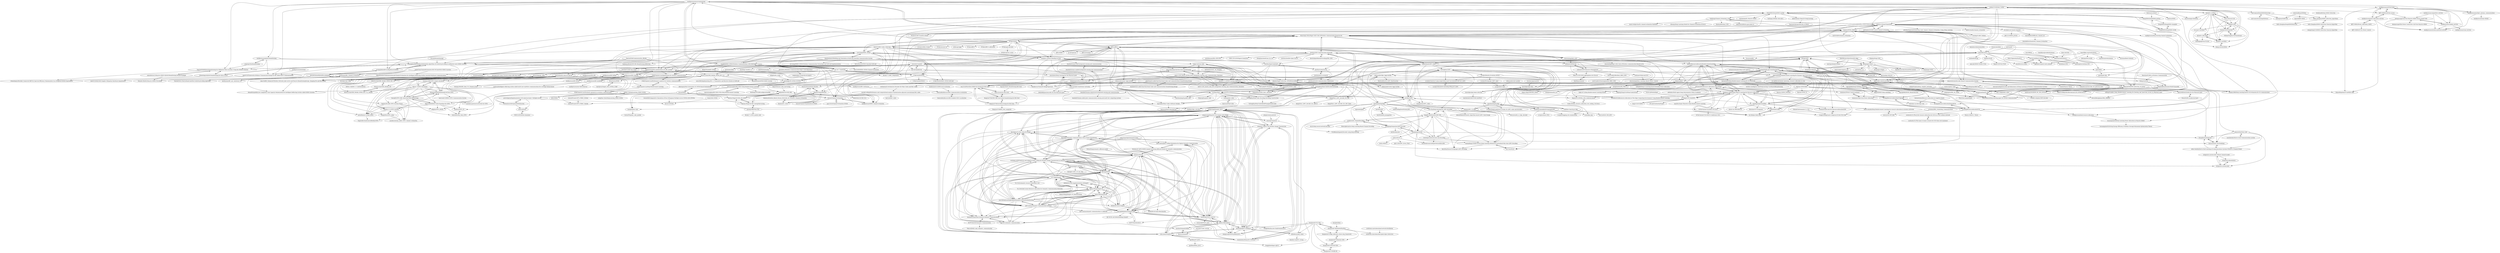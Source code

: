 digraph G {
"emilbjornson/massivemimobook" -> "yuxianghao/Alternating-minimization-algorithms-for-hybrid-precoding-in-millimeter-wave-MIMO-systems"
"emilbjornson/massivemimobook" -> "emilbjornson/IRS-relaying"
"emilbjornson/massivemimobook" -> "sydney222/Python_CsiNet"
"emilbjornson/massivemimobook" -> "guohuayan/WSR_maximization_for_RIS_system"
"emilbjornson/massivemimobook" -> "emilbjornson/multiple_antenna_communications"
"emilbjornson/massivemimobook" -> "TianLin0509/Hybrid-Beamforming-for-Millimeter-Wave-Systems-Using-the-MMSE-Criterion"
"emilbjornson/massivemimobook" -> "yang69/MIMO-OFDM-Wireless-Communications-with-MATLAB"
"emilbjornson/massivemimobook" -> "emilbjornson/cell-free-book"
"emilbjornson/massivemimobook" -> "DeepMIMO/DeepMIMO-matlab"
"emilbjornson/massivemimobook" -> "emilbjornson/optimal-beamforming"
"emilbjornson/massivemimobook" -> "le-liang/HybridPrecodingMassiveMIMO"
"emilbjornson/massivemimobook" -> "ML4Comm-Netw/Paper-with-Code-of-Wireless-communication-Based-on-DL"
"emilbjornson/massivemimobook" -> "emilbjornson/book-resource-allocation"
"emilbjornson/massivemimobook" -> "ken0225/Framework-of-Robust-Transmission-Design-for-IRS-Aided-MISO-Communications"
"emilbjornson/massivemimobook" -> "BJTU-MIMO/cell-free-survey"
"ML4Comm-Netw/Paper-with-Code-of-Wireless-communication-Based-on-DL" -> "ken0225/RIS-Codes-Collection"
"ML4Comm-Netw/Paper-with-Code-of-Wireless-communication-Based-on-DL" -> "LyricYang/MIMO_OFDM"
"ML4Comm-Netw/Paper-with-Code-of-Wireless-communication-Based-on-DL" -> "haoyye/OFDM_DNN"
"ML4Comm-Netw/Paper-with-Code-of-Wireless-communication-Based-on-DL" -> "yuanhao-cui/Must-Reading-on-ISAC"
"ML4Comm-Netw/Paper-with-Code-of-Wireless-communication-Based-on-DL" -> "zhuwenxing/daily_arxiv"
"ML4Comm-Netw/Paper-with-Code-of-Wireless-communication-Based-on-DL" -> "jwwthu/GNN-Communication-Networks"
"ML4Comm-Netw/Paper-with-Code-of-Wireless-communication-Based-on-DL" -> "NVlabs/sionna"
"ML4Comm-Netw/Paper-with-Code-of-Wireless-communication-Based-on-DL" -> "sydney222/Python_CsiNet"
"ML4Comm-Netw/Paper-with-Code-of-Wireless-communication-Based-on-DL" -> "Mehran-Soltani/ChannelNet"
"ML4Comm-Netw/Paper-with-Code-of-Wireless-communication-Based-on-DL" -> "emilbjornson/massivemimobook"
"ML4Comm-Netw/Paper-with-Code-of-Wireless-communication-Based-on-DL" -> "DeepMIMO/DeepMIMO-matlab"
"ML4Comm-Netw/Paper-with-Code-of-Wireless-communication-Based-on-DL" -> "TianLin0509/DNN_detection_via_keras"
"ML4Comm-Netw/Paper-with-Code-of-Wireless-communication-Based-on-DL" -> "shkrwnd/Deep-Reinforcement-Learning-for-Dynamic-Spectrum-Access"
"ML4Comm-Netw/Paper-with-Code-of-Wireless-communication-Based-on-DL" -> "le-liang/MARLspectrumSharingV2X"
"ML4Comm-Netw/Paper-with-Code-of-Wireless-communication-Based-on-DL" -> "haoyye/ResourceAllocationReinforcementLearning"
"kamalmostafa/minimodem" -> "quiet/libcorrect" ["e"=1]
"le-liang/ResourceAllocationV2Xgraph" -> "le-liang/ResourceAllocationDelayedCSI"
"le-liang/ResourceAllocationV2Xgraph" -> "le-liang/ResourceAllocationV2X"
"TianLin0509/Hybrid-Beamforming-for-Millimeter-Wave-Systems-Using-the-MMSE-Criterion" -> "yuxianghao/Alternating-minimization-algorithms-for-hybrid-precoding-in-millimeter-wave-MIMO-systems"
"TianLin0509/Hybrid-Beamforming-for-Millimeter-Wave-Systems-Using-the-MMSE-Criterion" -> "Zzhaoxingyu/hybrid-beamforming-for-three-scenes"
"TianLin0509/Hybrid-Beamforming-for-Millimeter-Wave-Systems-Using-the-MMSE-Criterion" -> "samuelterra22/Massive-MIMO-Hybrid-Beamforming-Matlab-Example"
"TianLin0509/Hybrid-Beamforming-for-Millimeter-Wave-Systems-Using-the-MMSE-Criterion" -> "Zzhaoxingyu/Partially-Connected-HBF-for-Spectral-Efficiency-Maximization-via-a-Weighted-MMSE-Equivalence"
"Zzhaoxingyu/hybrid-beamforming-for-three-scenes" -> "TianLin0509/Hybrid-Beamforming-for-Millimeter-Wave-Systems-Using-the-MMSE-Criterion"
"Zzhaoxingyu/hybrid-beamforming-for-three-scenes" -> "yuxianghao/Alternating-minimization-algorithms-for-hybrid-precoding-in-millimeter-wave-MIMO-systems"
"Zzhaoxingyu/hybrid-beamforming-for-three-scenes" -> "Zzhaoxingyu/Partially-Connected-HBF-for-Spectral-Efficiency-Maximization-via-a-Weighted-MMSE-Equivalence"
"farismismar/Deep-Reinforcement-Learning-for-5G-Networks" -> "wireless-intelligence-lab/DeepLearning-CoordinatedBeamforming"
"farismismar/Deep-Reinforcement-Learning-for-5G-Networks" -> "JungangGe/DRL_for_DDBC"
"farismismar/Deep-Reinforcement-Learning-for-5G-Networks" -> "lasseufpa/5gm-data"
"farismismar/Deep-Reinforcement-Learning-for-5G-Networks" -> "baturaysaglam/RIS-MISO-Deep-Reinforcement-Learning"
"farismismar/Deep-Reinforcement-Learning-for-5G-Networks" -> "le-liang/MARLspectrumSharingV2X"
"farismismar/Deep-Reinforcement-Learning-for-5G-Networks" -> "HamedHojatian/HBF-Net"
"farismismar/Deep-Reinforcement-Learning-for-5G-Networks" -> "hqyyqh888/DeepUnfolding_WMMSE"
"farismismar/Deep-Reinforcement-Learning-for-5G-Networks" -> "AFNANAMIN/Resource-Allocation-using-deeprl"
"MeowLucian/SDR_Matlab_OFDM_802.11n" -> "MeowLucian/SDR_Matlab_LTE"
"MeowLucian/SDR_Matlab_OFDM_802.11n" -> "MeowLucian/SDR_Matlab_OFDM_802.11a"
"MeowLucian/SDR_Matlab_OFDM_802.11n" -> "MeowLucian/SDR_Matlab_OFDM_802.11a_16QAM"
"MeowLucian/SDR_Matlab_OFDM_802.11n" -> "MWSL-UnB/802.11-LinkSimulation"
"simonyipeter/Arduino-FEC" -> "mersinvald/Reed-Solomon"
"le-liang/MARLspectrumSharingV2X" -> "Engineer1999/Double-Deep-Q-Learning-for-Resource-Allocation"
"le-liang/MARLspectrumSharingV2X" -> "haoyye/ResourceAllocationReinforcementLearning"
"le-liang/MARLspectrumSharingV2X" -> "le-liang/ResourceAllocationV2X"
"le-liang/MARLspectrumSharingV2X" -> "gundoganalperen/DIRAL"
"le-liang/MARLspectrumSharingV2X" -> "CooperLWang/Learn-CompressCSI-RA-V2X-Code"
"le-liang/MARLspectrumSharingV2X" -> "sinannasir/Spectrum-Power-Allocation"
"le-liang/MARLspectrumSharingV2X" -> "le-liang/ResourceAllocationDelayedCSI"
"le-liang/MARLspectrumSharingV2X" -> "shkrwnd/Deep-Reinforcement-Learning-for-Dynamic-Spectrum-Access"
"le-liang/MARLspectrumSharingV2X" -> "le-liang/ResourceAllocationV2Xgraph"
"le-liang/MARLspectrumSharingV2X" -> "fangvv/VN-MADDPG"
"le-liang/MARLspectrumSharingV2X" -> "farismismar/Deep-Reinforcement-Learning-for-5G-Networks"
"le-liang/MARLspectrumSharingV2X" -> "mengxiaomao/PA_TWC"
"le-liang/MARLspectrumSharingV2X" -> "LiuJieShane/UARA"
"le-liang/MARLspectrumSharingV2X" -> "Coolzyh/Globecom2020-ResourceAllocationGNN"
"mohammadasghari/dqn-multi-agent-rl" -> "shkrwnd/Deep-Reinforcement-Learning-for-Dynamic-Spectrum-Access" ["e"=1]
"FabianEckermann/ns-3_c-v2x" -> "CooperLWang/Learn-CompressCSI-RA-V2X-Code" ["e"=1]
"wjhgh04/lte_study" -> "anushagj/LTE-OFDM-SYSTEM" ["e"=1]
"fatemehshmd/Resource-allocation-in-Cognitive-Radio-" -> "Baoshan-Lu/code-dqn-cchn"
"fatemehshmd/Resource-allocation-in-Cognitive-Radio-" -> "le-liang/ResourceAllocationDelayedCSI"
"fatemehshmd/Resource-allocation-in-Cognitive-Radio-" -> "emilbjornson/book-resource-allocation"
"le-liang/ResourceAllocationV2X" -> "le-liang/ResourceAllocationDelayedCSI"
"le-liang/ResourceAllocationV2X" -> "le-liang/ResourceAllocationV2Xgraph"
"le-liang/ResourceAllocationV2X" -> "le-liang/MARLspectrumSharingV2X"
"le-liang/ResourceAllocationV2X" -> "haoyye/ResourceAllocationReinforcementLearning"
"le-liang/ResourceAllocationV2X" -> "Engineer1999/Double-Deep-Q-Learning-for-Resource-Allocation"
"le-liang/ResourceAllocationV2X" -> "xushushu231/The-JUAD-resource-allocation-for-D2D-in-a-FDD-cellular-network"
"le-liang/ResourceAllocationV2X" -> "emilbjornson/book-resource-allocation"
"le-liang/ResourceAllocationV2X" -> "Shawn1380/M.S.-Thesis"
"praveshgoyal/Implemantation-of-5G-physical-layer--Multiple-Access" -> "PretentiousOnPurpose/NOMASystem"
"praveshgoyal/Implemantation-of-5G-physical-layer--Multiple-Access" -> "ahcen23/NOMA"
"praveshgoyal/Implemantation-of-5G-physical-layer--Multiple-Access" -> "shrin18/Noma"
"sydney222/Python_CsiNet" -> "Kylin9511/CRNet"
"sydney222/Python_CsiNet" -> "SIJIEJI/CLNet"
"sydney222/Python_CsiNet" -> "Treedy2020/TransNet"
"sydney222/Python_CsiNet" -> "cost2100/cost2100"
"sydney222/Python_CsiNet" -> "DeepMIMO/DeepMIMO-matlab"
"sydney222/Python_CsiNet" -> "neevsamuel/DeepMIMODetection"
"sydney222/Python_CsiNet" -> "zhuwenxing/CsiNetPlus"
"sydney222/Python_CsiNet" -> "Mehran-Soltani/ChannelNet"
"sydney222/Python_CsiNet" -> "hehengtao/LDAMP_based-Channel-estimation"
"sydney222/Python_CsiNet" -> "emilbjornson/massivemimobook"
"sydney222/Python_CsiNet" -> "ML4Comm-Netw/Paper-with-Code-of-Wireless-communication-Based-on-DL"
"sydney222/Python_CsiNet" -> "yuxianghao/Alternating-minimization-algorithms-for-hybrid-precoding-in-millimeter-wave-MIMO-systems"
"sydney222/Python_CsiNet" -> "WilliamYangXu/CSITransformer"
"sydney222/Python_CsiNet" -> "immortal3/AutoEncoder-Based-Communication-System"
"sydney222/Python_CsiNet" -> "lxf8519/DL-hybrid-precoder"
"yoshitomo-matsubara/head-network-distillation" -> "yoshitomo-matsubara/hnd-ghnd-object-detectors"
"MeowLucian/SDR_Matlab_LTE" -> "MeowLucian/SDR_Matlab_OFDM_802.11a_16QAM"
"MeowLucian/SDR_Matlab_LTE" -> "MeowLucian/SDR_Matlab_OFDM_802.11n"
"lucasanguinetti/Deep-Learning-Power-Allocation-in-Massive-MIMO" -> "lucasanguinetti/Solving-Energy-Efficiency-Problems-through-Polynomial-Optimization-Theory"
"emilbjornson/MIMO-channel-estimation" -> "rnissel/Channel-Estimation"
"TianLin0509/DNN_detection_via_keras" -> "haoyye/OFDM_DNN"
"TianLin0509/DNN_detection_via_keras" -> "ken0225/Reproducible-Research-DL-OFDM-WCL17"
"TianLin0509/DNN_detection_via_keras" -> "Mehran-Soltani/ChannelNet"
"TianLin0509/DNN_detection_via_keras" -> "dianixn/Signal_detection_OFDMPowerofDNN"
"TianLin0509/DNN_detection_via_keras" -> "BetterBench/Deep-learning-paper-for-OFDM-Communication"
"TianLin0509/DNN_detection_via_keras" -> "zhongyuanzhao/dl_ofdm"
"TianLin0509/DNN_detection_via_keras" -> "shamin1998/Deep-Learning-based-CSI-Estimation-for-5G-communication"
"BogdanDIA/gr-dvbt" -> "drmpeg/gr-dvbt2" ["e"=1]
"BogdanDIA/gr-dvbt" -> "drmpeg/gr-dvbs2" ["e"=1]
"cost2100/cost2100" -> "Kylin9511/CRNet"
"cost2100/cost2100" -> "sydney222/Python_CsiNet"
"cost2100/cost2100" -> "SIJIEJI/CLNet"
"cost2100/cost2100" -> "Kylin9511/ACRNet"
"cost2100/cost2100" -> "Treedy2020/TransNet"
"zhongyuanzhao/dl_ofdm" -> "haoyye/OFDM_DNN"
"zhongyuanzhao/dl_ofdm" -> "BetterBench/Deep-learning-paper-for-OFDM-Communication"
"zhongyuanzhao/dl_ofdm" -> "TianLin0509/DNN_detection_via_keras"
"zhongyuanzhao/dl_ofdm" -> "ThienVanLuong/DeepIM"
"zhongyuanzhao/dl_ofdm" -> "ZhangKaiyao/Deepcom"
"zhongyuanzhao/dl_ofdm" -> "Mehran-Soltani/ChannelNet"
"YidingYu/DLMA" -> "GulatiAditya/DynamicMultiChannelRL"
"shkrwnd/Deep-Reinforcement-Learning-for-Dynamic-Spectrum-Access" -> "GulatiAditya/DynamicMultiChannelRL"
"shkrwnd/Deep-Reinforcement-Learning-for-Dynamic-Spectrum-Access" -> "le-liang/MARLspectrumSharingV2X"
"shkrwnd/Deep-Reinforcement-Learning-for-Dynamic-Spectrum-Access" -> "haohsuan2918/DQN_RC_DSA_IOT2019"
"shkrwnd/Deep-Reinforcement-Learning-for-Dynamic-Spectrum-Access" -> "haoyye/ResourceAllocationReinforcementLearning"
"shkrwnd/Deep-Reinforcement-Learning-for-Dynamic-Spectrum-Access" -> "sinannasir/Spectrum-Power-Allocation"
"shkrwnd/Deep-Reinforcement-Learning-for-Dynamic-Spectrum-Access" -> "YidingYu/DLMA"
"shkrwnd/Deep-Reinforcement-Learning-for-Dynamic-Spectrum-Access" -> "Engineer1999/Double-Deep-Q-Learning-for-Resource-Allocation"
"shkrwnd/Deep-Reinforcement-Learning-for-Dynamic-Spectrum-Access" -> "LiuJieShane/UARA"
"shkrwnd/Deep-Reinforcement-Learning-for-Dynamic-Spectrum-Access" -> "fatemehshmd/Resource-allocation-in-Cognitive-Radio-"
"shkrwnd/Deep-Reinforcement-Learning-for-Dynamic-Spectrum-Access" -> "farismismar/Deep-Reinforcement-Learning-for-5G-Networks"
"shkrwnd/Deep-Reinforcement-Learning-for-Dynamic-Spectrum-Access" -> "gundoganalperen/DIRAL"
"shkrwnd/Deep-Reinforcement-Learning-for-Dynamic-Spectrum-Access" -> "Haoran-S/TSP-DNN"
"shkrwnd/Deep-Reinforcement-Learning-for-Dynamic-Spectrum-Access" -> "cly1994jlu/UARA-DRL"
"shkrwnd/Deep-Reinforcement-Learning-for-Dynamic-Spectrum-Access" -> "kangcp/qfnet"
"shkrwnd/Deep-Reinforcement-Learning-for-Dynamic-Spectrum-Access" -> "wn-upf/decentralized_qlearning_resource_allocation_in_wns"
"GulatiAditya/DynamicMultiChannelRL" -> "haohsuan2918/DQN_RC_DSA_IOT2019"
"GulatiAditya/DynamicMultiChannelRL" -> "haoyye/ResourceAllocationReinforcementLearning"
"DeepMIMO/DeepMIMO-matlab" -> "malrabeiah/DL-Massive-MIMO"
"DeepMIMO/DeepMIMO-matlab" -> "DeepMIMO/DeepMIMO-python"
"DeepMIMO/DeepMIMO-matlab" -> "lxf8519/DL-hybrid-precoder"
"DeepMIMO/DeepMIMO-matlab" -> "YudiDong/Channel_Estimation_cGAN"
"DeepMIMO/DeepMIMO-matlab" -> "yuxianghao/Alternating-minimization-algorithms-for-hybrid-precoding-in-millimeter-wave-MIMO-systems"
"DeepMIMO/DeepMIMO-matlab" -> "sydney222/Python_CsiNet"
"DeepMIMO/DeepMIMO-matlab" -> "DeepMIMO/DeepMIMO-5GNR"
"DeepMIMO/DeepMIMO-matlab" -> "Abdelrahman-Taha/LIS-DeepLearning"
"DeepMIMO/DeepMIMO-matlab" -> "YuZhang-GitHub/1-Bit-ADCs"
"DeepMIMO/DeepMIMO-matlab" -> "HamedHojatian/HBF-Net"
"DeepMIMO/DeepMIMO-matlab" -> "le-liang/HybridPrecodingMassiveMIMO"
"robmaunder/ldpc-3gpp-matlab" -> "robmaunder/turbo-3gpp-matlab"
"robmaunder/ldpc-3gpp-matlab" -> "robmaunder/polar-3gpp-matlab"
"robmaunder/ldpc-3gpp-matlab" -> "SherlockHsu/5G-LDPC-MexFunction"
"haoyye/OFDM_DNN" -> "TianLin0509/DNN_detection_via_keras"
"haoyye/OFDM_DNN" -> "Mehran-Soltani/ChannelNet"
"haoyye/OFDM_DNN" -> "zhongyuanzhao/dl_ofdm"
"haoyye/OFDM_DNN" -> "dianixn/Signal_detection_OFDMPowerofDNN"
"haoyye/OFDM_DNN" -> "haoyye/End2End_GAN"
"haoyye/OFDM_DNN" -> "ken0225/Reproducible-Research-DL-OFDM-WCL17"
"haoyye/OFDM_DNN" -> "ML4Comm-Netw/Paper-with-Code-of-Wireless-communication-Based-on-DL"
"haoyye/OFDM_DNN" -> "BetterBench/Deep-learning-paper-for-OFDM-Communication"
"haoyye/OFDM_DNN" -> "YudiDong/Channel_Estimation_cGAN"
"haoyye/OFDM_DNN" -> "immortal3/AutoEncoder-Based-Communication-System"
"haoyye/OFDM_DNN" -> "Woshiwzl1997/ComNet-OFDM"
"haoyye/OFDM_DNN" -> "ThienVanLuong/DeepIM"
"haoyye/OFDM_DNN" -> "LEON-REIN/channel_estimation"
"lasseufpa/5gm-beam-selection" -> "lasseufpa/5gm-data"
"lasseufpa/5gm-beam-selection" -> "malrabeiah/Sub6-Preds-mmWave"
"YuYongRun/PolarCodeDecodersInMatlab" -> "YuYongRun/PolarCodes-Encoding-Decoding-Construction"
"YuYongRun/PolarCodeDecodersInMatlab" -> "YuYongRun/PolarCodesBeliefPropagationDecoder"
"YuYongRun/PolarCodeDecodersInMatlab" -> "YuYongRun/LDPC"
"YuYongRun/PolarCodeDecodersInMatlab" -> "xiaoshaoning/5g-polar-code"
"YuYongRun/PolarCodeDecodersInMatlab" -> "tavildar/Polar"
"YuYongRun/PolarCodeDecodersInMatlab" -> "Spartak0s/Polar-Codes-Software-Matlab-"
"YuYongRun/PolarCodeDecodersInMatlab" -> "shipengcheng2018/PolarCodesPython"
"lasseufpa/5gm-data" -> "lasseufpa/5gm-beam-selection"
"lasseufpa/5gm-data" -> "farismismar/Deep-Reinforcement-Learning-for-5G-Networks"
"rnissel/Channel-Estimation" -> "rnissel/Channel-Equalization-in-FBMC"
"rnissel/Channel-Estimation" -> "emilbjornson/MIMO-channel-estimation"
"rnissel/Channel-Estimation" -> "gaur1616/Channel-Estimation-OFDM-"
"rnissel/Channel-Estimation" -> "rnissel/FBMC"
"rnissel/Channel-Estimation" -> "rnissel/Pruned-DFT-s-FBMC_Matlab"
"YuYongRun/PolarCodes-Encoding-Decoding-Construction" -> "YuYongRun/PolarCodeDecodersInMatlab"
"YuYongRun/PolarCodes-Encoding-Decoding-Construction" -> "YuYongRun/PolarCodesBeliefPropagationDecoder"
"YuYongRun/PolarCodes-Encoding-Decoding-Construction" -> "Spartak0s/Polar-Codes-Software-Matlab-"
"robmaunder/polar-3gpp-matlab" -> "robmaunder/ldpc-3gpp-matlab"
"robmaunder/polar-3gpp-matlab" -> "Spartak0s/Polar-Codes-Software-Matlab-"
"robmaunder/polar-3gpp-matlab" -> "tavildar/Polar"
"robmaunder/polar-3gpp-matlab" -> "luxinjin/polar-code"
"robmaunder/polar-3gpp-matlab" -> "robmaunder/turbo-3gpp-matlab"
"robmaunder/polar-3gpp-matlab" -> "YuYongRun/PolarCodes-Encoding-Decoding-Construction"
"robmaunder/polar-3gpp-matlab" -> "xiaoshaoning/5g-polar-code"
"robmaunder/polar-3gpp-matlab" -> "aff3ct/aff3ct"
"robmaunder/polar-3gpp-matlab" -> "mohammad-rowshan/List-Decoder-for-Polar-Codes-and-PAC-Codes"
"robmaunder/polar-3gpp-matlab" -> "YuYongRun/PolarCodeDecodersInMatlab"
"robmaunder/polar-3gpp-matlab" -> "cihatkececi/ChannelCodingProjectList"
"Mehran-Soltani/ChannelNet" -> "haoyye/OFDM_DNN"
"Mehran-Soltani/ChannelNet" -> "YudiDong/Channel_Estimation_cGAN"
"Mehran-Soltani/ChannelNet" -> "TianLin0509/DNN_detection_via_keras"
"Mehran-Soltani/ChannelNet" -> "hehengtao/LDAMP_based-Channel-estimation"
"Mehran-Soltani/ChannelNet" -> "dianixn/Signal_detection_OFDMPowerofDNN"
"Mehran-Soltani/ChannelNet" -> "utcsilab/score-based-channels"
"Mehran-Soltani/ChannelNet" -> "shamin1998/Deep-Learning-based-CSI-Estimation-for-5G-communication"
"Mehran-Soltani/ChannelNet" -> "zhongyuanzhao/dl_ofdm"
"Mehran-Soltani/ChannelNet" -> "abdulkarimgizzini/Enhancing_Least_Square_Channel_Estimation_Using_Deep_Learning"
"Mehran-Soltani/ChannelNet" -> "dianixn/Channelformer"
"Mehran-Soltani/ChannelNet" -> "ken0225/Reproducible-Research-DL-OFDM-WCL17"
"Mehran-Soltani/ChannelNet" -> "andrerclaudio/channel_estimation"
"Mehran-Soltani/ChannelNet" -> "emilbjornson/deep-learning-channel-estimation"
"Mehran-Soltani/ChannelNet" -> "rnissel/Channel-Estimation"
"Mehran-Soltani/ChannelNet" -> "BetterBench/Deep-learning-paper-for-OFDM-Communication"
"YuYongRun/LDPC" -> "tavildar/LDPC"
"YuYongRun/LDPC" -> "xiaoshaoning/5g-ldpc"
"YuYongRun/LDPC" -> "robmaunder/ldpc-3gpp-matlab"
"YuYongRun/LDPC" -> "YuYongRun/PolarCodeDecodersInMatlab"
"YuYongRun/LDPC" -> "Lcrypto/Simple-platform-to-Study-5G-LDPC-codes-and-decoders"
"YuYongRun/LDPC" -> "uzum/ldpc-peg"
"YuYongRun/LDPC" -> "Lcrypto/Construct-Long-Length-Block-and-Convolutional-MET-QC-LDPC-"
"YuYongRun/LDPC" -> "Lcrypto/Density-Evolution-AWGN"
"YuYongRun/LDPC" -> "Leo-Chu/Deep-learning-for-LDPC-decoding"
"hehengtao/LDAMP_based-Channel-estimation" -> "Mehran-Soltani/ChannelNet"
"hehengtao/LDAMP_based-Channel-estimation" -> "ricedsp/D-AMP_Toolbox" ["e"=1]
"hehengtao/LDAMP_based-Channel-estimation" -> "rnissel/Channel-Estimation"
"hehengtao/LDAMP_based-Channel-estimation" -> "emilbjornson/MIMO-channel-estimation"
"hehengtao/LDAMP_based-Channel-estimation" -> "emilbjornson/deep-learning-channel-estimation"
"yihanjiang/Sequential-RNN-Decoder" -> "gruberto/DL-ChannelDecoding"
"yihanjiang/Sequential-RNN-Decoder" -> "yihanjiang/turboae"
"yihanjiang/Sequential-RNN-Decoder" -> "VivekRamalingamK/Decoder-using-deep-learning"
"yihanjiang/Sequential-RNN-Decoder" -> "datlife/deepcom"
"yihanjiang/Sequential-RNN-Decoder" -> "tjuxiaofeng/A-Model-Driven-Deep-Learning-Method-for-Normalized-Min-Sum-LDPC-Decoding"
"yihanjiang/Sequential-RNN-Decoder" -> "liangfei-info/Iterative-BP-CNN"
"liangfei-info/Iterative-BP-CNN" -> "tjuxiaofeng/A-Model-Driven-Deep-Learning-Method-for-Normalized-Min-Sum-LDPC-Decoding"
"liangfei-info/Iterative-BP-CNN" -> "Leo-Chu/NOLD"
"liangfei-info/Iterative-BP-CNN" -> "gruberto/DL-ChannelDecoding"
"liangfei-info/Iterative-BP-CNN" -> "Leo-Chu/Deep-learning-for-LDPC-decoding"
"liangfei-info/Iterative-BP-CNN" -> "lorenlugosch/neural-min-sum-decoding"
"liangfei-info/Iterative-BP-CNN" -> "KyrieTan/Neural-Protograph-LDPC-Decoding"
"le-liang/HybridPrecodingMassiveMIMO" -> "hiroyuki-kasai/HybridPrecodingOpt"
"le-liang/HybridPrecodingMassiveMIMO" -> "yuxianghao/Alternating-minimization-algorithms-for-hybrid-precoding-in-millimeter-wave-MIMO-systems"
"le-liang/HybridPrecodingMassiveMIMO" -> "Shenzhi-ZHANG/Massive-MIMO-Precoding"
"albertgran/Next-Generation-5G-OFDM-Based-Modulations" -> "rnissel/FBMC"
"albertgran/Next-Generation-5G-OFDM-Based-Modulations" -> "anushagj/LTE-OFDM-SYSTEM"
"gram-ai/radio-transformer-networks" -> "musicbeer/Deep-Learning-for-the-Physical-Layer"
"gram-ai/radio-transformer-networks" -> "helloMRDJ/autoencoder-for-the-Physical-Layer"
"gram-ai/radio-transformer-networks" -> "immortal3/AutoEncoder-Based-Communication-System"
"musicbeer/Deep-Learning-for-the-Physical-Layer" -> "helloMRDJ/autoencoder-for-the-Physical-Layer"
"musicbeer/Deep-Learning-for-the-Physical-Layer" -> "gram-ai/radio-transformer-networks"
"musicbeer/Deep-Learning-for-the-Physical-Layer" -> "immortal3/AutoEncoder-Based-Communication-System"
"jcbooth2/autoencoder_for_physical_layer" -> "aponcedeleonch/Aalto-DL-for-Physical-Layer"
"jcbooth2/autoencoder_for_physical_layer" -> "immortal3/AutoEncoder-Based-Communication-System"
"Leo-Chu/Deep-learning-for-LDPC-decoding" -> "tjuxiaofeng/A-Model-Driven-Deep-Learning-Method-for-Normalized-Min-Sum-LDPC-Decoding"
"Leo-Chu/Deep-learning-for-LDPC-decoding" -> "lorenlugosch/neural-min-sum-decoding"
"Leo-Chu/Deep-learning-for-LDPC-decoding" -> "Leo-Chu/NOLD"
"Leo-Chu/Deep-learning-for-LDPC-decoding" -> "KyrieTan/Neural-Protograph-LDPC-Decoding"
"Leo-Chu/Deep-learning-for-LDPC-decoding" -> "liangfei-info/Iterative-BP-CNN"
"Leo-Chu/Deep-learning-for-LDPC-decoding" -> "AhmedElkelesh/Genetic-Algorithm-based-LDPC-Code-Design"
"aicodix/code" -> "xdsopl/LDPC"
"aicodix/code" -> "drmpeg/gr-dvbs2rx"
"xdsopl/LDPC" -> "aicodix/code"
"xdsopl/LDPC" -> "drmpeg/gr-dvbs2rx"
"xdsopl/LDPC" -> "igorauad/gr-dvbs2rx"
"xdsopl/LDPC" -> "blegal/Fast_LDPC_decoder_for_x86"
"xdsopl/LDPC" -> "drmpeg/gr-dvbs2"
"xdsopl/LDPC" -> "radfordneal/LDPC-codes"
"drmpeg/gr-dvbs2rx" -> "aicodix/code"
"drmpeg/gr-dvbs2rx" -> "drmpeg/gr-dvbs2"
"drmpeg/gr-dvbs2rx" -> "xdsopl/LDPC"
"drmpeg/gr-dvbs2rx" -> "igorauad/gr-dvbs2rx"
"hiroyuki-kasai/HybridPrecodingOpt" -> "yuxianghao/Alternating-minimization-algorithms-for-hybrid-precoding-in-millimeter-wave-MIMO-systems"
"hiroyuki-kasai/HybridPrecodingOpt" -> "lxf8519/DL-hybrid-precoder"
"hiroyuki-kasai/HybridPrecodingOpt" -> "le-liang/HybridPrecodingMassiveMIMO"
"hiroyuki-kasai/HybridPrecodingOpt" -> "Shenzhi-ZHANG/Massive-MIMO-Precoding"
"hiroyuki-kasai/HybridPrecodingOpt" -> "Naren920421/Narrowband-mmWave-hybrid-precoding-algorithm"
"immortal3/AutoEncoder-Based-Communication-System" -> "musicbeer/Deep-Learning-for-the-Physical-Layer"
"immortal3/AutoEncoder-Based-Communication-System" -> "jcbooth2/autoencoder_for_physical_layer"
"immortal3/AutoEncoder-Based-Communication-System" -> "helloMRDJ/autoencoder-for-the-Physical-Layer"
"immortal3/AutoEncoder-Based-Communication-System" -> "yihanjiang/turboae"
"immortal3/AutoEncoder-Based-Communication-System" -> "gram-ai/radio-transformer-networks"
"immortal3/AutoEncoder-Based-Communication-System" -> "meysamsadeghi/Security-and-Robustness-of-Deep-Learning-in-Wireless-Communication-Systems" ["e"=1]
"immortal3/AutoEncoder-Based-Communication-System" -> "lowelt/Master-Thesis"
"immortal3/AutoEncoder-Based-Communication-System" -> "tinyxuyan/AE-Com-Roadmap"
"ZhangKaiyao/Deepcom" -> "tinyxuyan/AE-Com-Roadmap"
"kangcp/qfnet" -> "ishfaq06/Deep-Q-Learning-based-Downlink-Power-Allocation"
"kangcp/qfnet" -> "mengxiaomao/PA_TWC"
"mengxiaomao/PA_TWC" -> "mengxiaomao/PA_ICC"
"mengxiaomao/PA_TWC" -> "kangcp/qfnet"
"mengxiaomao/PA_TWC" -> "sinannasir/Power-Control-asilomar"
"mengxiaomao/PA_TWC" -> "zhiguo-ding/CRNOMA_DDPG"
"haoyye/ResourceAllocationReinforcementLearning" -> "Engineer1999/Double-Deep-Q-Learning-for-Resource-Allocation"
"haoyye/ResourceAllocationReinforcementLearning" -> "le-liang/MARLspectrumSharingV2X"
"haoyye/ResourceAllocationReinforcementLearning" -> "AFNANAMIN/Resource-Allocation-using-deeprl"
"haoyye/ResourceAllocationReinforcementLearning" -> "GulatiAditya/DynamicMultiChannelRL"
"haoyye/ResourceAllocationReinforcementLearning" -> "LiuJieShane/UARA"
"haoyye/ResourceAllocationReinforcementLearning" -> "le-liang/ResourceAllocationV2X"
"haoyye/ResourceAllocationReinforcementLearning" -> "kangcp/qfnet"
"haoyye/ResourceAllocationReinforcementLearning" -> "davidtw0320/Resources-Allocation-in-The-Edge-Computing-Environment-Using-Reinforcement-Learning" ["e"=1]
"haoyye/ResourceAllocationReinforcementLearning" -> "mengxiaomao/PA_TWC"
"haoyye/ResourceAllocationReinforcementLearning" -> "CooperLWang/Learn-CompressCSI-RA-V2X-Code"
"neevsamuel/DeepMIMODetection" -> "neevsamuel/LearningToDetect"
"neevsamuel/DeepMIMODetection" -> "hello-zhanghao/MIMO_detection_algorithms"
"neevsamuel/DeepMIMODetection" -> "hehengtao/OAMP-Net"
"neevsamuel/LearningToDetect" -> "neevsamuel/DeepMIMODetection"
"WiLab/sdruOFDM" -> "davidyslu/Simple_SISO_OFDM_USRP"
"ArashPartow/schifra" -> "mersinvald/Reed-Solomon"
"rnissel/FBMC" -> "rnissel/Pruned-DFT-s-FBMC_Matlab"
"rnissel/FBMC" -> "bd03/FBMC"
"rnissel/FBMC" -> "albertgran/Next-Generation-5G-OFDM-Based-Modulations"
"rnissel/FBMC" -> "rnissel/Channel-Estimation"
"xiaoshaoning/5g-ldpc" -> "YuYongRun/LDPC"
"xiaoshaoning/5g-ldpc" -> "tavildar/LDPC"
"xiaoshaoning/5g-ldpc" -> "robmaunder/ldpc-3gpp-matlab"
"xiaoshaoning/5g-ldpc" -> "simgunz/802.11n-ldpc"
"xiaoshaoning/5g-ldpc" -> "vodafone-chair/5g-nr-ldpc"
"xiaoshaoning/5g-ldpc" -> "Lcrypto/Simple-platform-to-Study-5G-LDPC-codes-and-decoders"
"xiaoshaoning/5g-ldpc" -> "shubhamchandak94/ProtographLDPC"
"vodafone-chair/5g-nr-ldpc" -> "just1nGH/5G-NR-LDPC"
"vodafone-chair/5g-nr-ldpc" -> "robmaunder/ldpc-3gpp-matlab"
"vodafone-chair/5g-nr-ldpc" -> "xiaoshaoning/5g-ldpc"
"luxinjin/polar-code" -> "ZzzwyPIN/polar_code_matlab"
"ermongroup/necst" -> "mingyuyng/Deep-JSCC-for-images-with-OFDM"
"ermongroup/necst" -> "irdanish11/DJSCC-for-Wireless-Image-Transmission"
"ermongroup/necst" -> "mingyuyng/Dynamic_JSCC"
"ermongroup/necst" -> "SongjieXie/Hyper-AJSCC"
"Lcrypto/Simulated-annealing-lifting-QC-LDPC" -> "Lcrypto/Construct-Long-Length-Block-and-Convolutional-MET-QC-LDPC-"
"le-liang/ResourceAllocationDelayedCSI" -> "le-liang/ResourceAllocationV2Xgraph"
"le-liang/ResourceAllocationDelayedCSI" -> "le-liang/ResourceAllocationV2X"
"emilbjornson/optimal-beamforming" -> "TianLin0509/Hybrid-Beamforming-for-Millimeter-Wave-Systems-Using-the-MMSE-Criterion"
"emilbjornson/optimal-beamforming" -> "yuxianghao/Alternating-minimization-algorithms-for-hybrid-precoding-in-millimeter-wave-MIMO-systems"
"emilbjornson/optimal-beamforming" -> "jorgengrythe/beamforming" ["e"=1]
"emilbjornson/optimal-beamforming" -> "farismismar/Deep-Reinforcement-Learning-for-5G-Networks"
"emilbjornson/optimal-beamforming" -> "ken0225/Framework-of-Robust-Transmission-Design-for-IRS-Aided-MISO-Communications"
"Lcrypto/Construct-Long-Length-Block-and-Convolutional-MET-QC-LDPC-" -> "Lcrypto/Simulated-annealing-lifting-QC-LDPC"
"lorenlugosch/neural-min-sum-decoding" -> "facebookresearch/HyperNetworkDecoder"
"lorenlugosch/neural-min-sum-decoding" -> "tjuxiaofeng/A-Model-Driven-Deep-Learning-Method-for-Normalized-Min-Sum-LDPC-Decoding"
"lorenlugosch/neural-min-sum-decoding" -> "Leo-Chu/Deep-learning-for-LDPC-decoding"
"rnissel/Pruned-DFT-s-FBMC_Python" -> "rnissel/Pruned-DFT-s-FBMC_Matlab"
"mehrdadkhani/MMNet" -> "hello-zhanghao/MIMO_detection_algorithms"
"mehrdadkhani/MMNet" -> "hehengtao/OAMP-Net"
"mehrdadkhani/MMNet" -> "krpratik/RE-MIMO"
"Deeksha96/Deep-MIMO-Detection" -> "hello-zhanghao/MIMO_detection_algorithms"
"zhuwenxing/Paper-with-Code-of-Wireless-communication-Based-on-DL" -> "zhuwenxing/Deep_Learning_Based_Power_Control"
"Abdelrahman-Taha/LIS-DeepLearning" -> "TianLin0509/reproduction_of_BALS"
"rwnobrega/komm" -> "veeresht/CommPy"
"RQC-QApp/polar-codes" -> "mcba1n/polar-codes"
"RQC-QApp/polar-codes" -> "wooden-cat/polar-RNN-decoder"
"xushushu231/The-many-to-many-scenario-for-D2D-data-rate-maximize" -> "xushushu231/The-JUAD-resource-allocation-for-D2D-in-a-FDD-cellular-network"
"robmaunder/turbo-3gpp-matlab" -> "robmaunder/ldpc-3gpp-matlab"
"Lcrypto/Density-Evolution-AWGN" -> "Lcrypto/trapping-sets-enumeration"
"Lcrypto/Density-Evolution-AWGN" -> "Lcrypto/Protograph_EXIT_chart"
"Lcrypto/Density-Evolution-AWGN" -> "Lcrypto/Construct-Long-Length-Block-and-Convolutional-MET-QC-LDPC-"
"xushushu231/The-JUAD-resource-allocation-for-D2D-in-a-FDD-cellular-network" -> "xushushu231/The-many-to-many-scenario-for-D2D-data-rate-maximize"
"roamiri/RA-NOMA" -> "ahcen23/NOMA"
"yshenaw/Globecom2019" -> "zhuwenxing/Deep_Learning_Based_Power_Control"
"mengxiaomao/PA_ICC" -> "mengxiaomao/PA_TWC"
"Lcrypto/Protograph_EXIT_chart" -> "Lcrypto/Exit-chart"
"davidyslu/Simple_SISO_OFDM_USRP" -> "WiLab/sdruOFDM"
"helloMRDJ/autoencoder-for-the-Physical-Layer" -> "musicbeer/Deep-Learning-for-the-Physical-Layer"
"Aithu-Snehith/End-to-End-Learning-of-Communications-Systems-Without-a-Channel-Model" -> "tinyxuyan/AE-Com-Roadmap"
"Aithu-Snehith/End-to-End-Learning-of-Communications-Systems-Without-a-Channel-Model" -> "ZhangKaiyao/Deepcom"
"Aithu-Snehith/End-to-End-Learning-of-Communications-Systems-Without-a-Channel-Model" -> "kclip/meta-autoencoder-without-channel-model"
"FassyGit/ML-in-physical-layer" -> "aponcedeleonch/Aalto-DL-for-Physical-Layer"
"cihatkececi/ChannelCodingProjectList" -> "robmaunder/ldpc-3gpp-matlab"
"cihatkececi/ChannelCodingProjectList" -> "aff3ct/aff3ct"
"romanz/amodem" -> "quiet/libcorrect" ["e"=1]
"romanz/amodem" -> "quiet/libfec" ["e"=1]
"darcamo/pyphysim" -> "musicbeer/Deep-Learning-for-the-Physical-Layer"
"darcamo/pyphysim" -> "dchutchings/py_ofdm"
"darcamo/pyphysim" -> "veeresht/CommPy"
"darcamo/pyphysim" -> "zhongyuanzhao/dl_ofdm"
"2417677728/OFDM" -> "LyricYang/MIMO_OFDM"
"2417677728/OFDM" -> "yang69/MIMO-OFDM-Wireless-Communications-with-MATLAB"
"2417677728/OFDM" -> "123kevin456/OFDM-"
"2417677728/OFDM" -> "anushagj/LTE-OFDM-SYSTEM"
"2417677728/OFDM" -> "BetterBench/Deep-learning-paper-for-OFDM-Communication"
"2417677728/OFDM" -> "dianixn/Signal_detection_OFDMPowerofDNN"
"2417677728/OFDM" -> "MeowLucian/SDR_Matlab_OFDM_802.11a"
"2417677728/OFDM" -> "hassiweb/otfs-chan-est-and-eq"
"2417677728/OFDM" -> "haoyye/OFDM_DNN"
"2417677728/OFDM" -> "ironman1996/OTFS-simple-simulation"
"liyanluminary/Modeling-and-Simulation-of-MATLAB-Simulink-Communication-System" -> "LyricYang/MIMO_OFDM"
"liyanluminary/Modeling-and-Simulation-of-MATLAB-Simulink-Communication-System" -> "123kevin456/OFDM-"
"liyanluminary/Modeling-and-Simulation-of-MATLAB-Simulink-Communication-System" -> "2417677728/OFDM"
"liyanluminary/Modeling-and-Simulation-of-MATLAB-Simulink-Communication-System" -> "yang69/MIMO-OFDM-Wireless-Communications-with-MATLAB"
"liyanluminary/Modeling-and-Simulation-of-MATLAB-Simulink-Communication-System" -> "123kevin456/MIMO-OFDM-MATLAB-"
"liyanluminary/Modeling-and-Simulation-of-MATLAB-Simulink-Communication-System" -> "jch-wang/MIMO-OFDM-Wireless-Communication-Technology-and-MATLAB-Implementation"
"liyanluminary/Modeling-and-Simulation-of-MATLAB-Simulink-Communication-System" -> "BetterBench/OFDM-Simulink-MATLAB"
"lpkg/WMMSE-deep-unfolding" -> "hqyyqh888/DeepUnfolding_WMMSE"
"AFNANAMIN/Resource-Allocation-using-deeprl" -> "Zakir1971/Deep-Reinforcement-Learning-Python"
"AFNANAMIN/Resource-Allocation-using-deeprl" -> "Engineer1999/Double-Deep-Q-Learning-for-Resource-Allocation"
"AFNANAMIN/Resource-Allocation-using-deeprl" -> "cly1994jlu/UARA-DRL"
"AFNANAMIN/Resource-Allocation-using-deeprl" -> "gundoganalperen/DIRAL"
"AFNANAMIN/Resource-Allocation-using-deeprl" -> "wuda1/NOMA_resource_allocation_test_ending_20220421"
"AFNANAMIN/Resource-Allocation-using-deeprl" -> "haoyye/ResourceAllocationReinforcementLearning"
"AFNANAMIN/Resource-Allocation-using-deeprl" -> "depaul2012/NOMA_with_reinformcement"
"cly1994jlu/UARA-DRL" -> "LiuJieShane/UARA"
"cly1994jlu/UARA-DRL" -> "AFNANAMIN/Resource-Allocation-using-deeprl"
"PretentiousOnPurpose/NOMASystem" -> "praveshgoyal/Implemantation-of-5G-physical-layer--Multiple-Access"
"PretentiousOnPurpose/NOMASystem" -> "shrin18/Noma"
"PretentiousOnPurpose/NOMASystem" -> "wjddn279/DeepLearning_MIMO-NOMA"
"davidtw0320/Resources-Allocation-in-The-Edge-Computing-Environment-Using-Reinforcement-Learning" -> "Engineer1999/Double-Deep-Q-Learning-for-Resource-Allocation" ["e"=1]
"Kylin9511/CRNet" -> "SIJIEJI/CLNet"
"Kylin9511/CRNet" -> "sydney222/Python_CsiNet"
"Kylin9511/CRNet" -> "Kylin9511/ACRNet"
"Kylin9511/CRNet" -> "Treedy2020/TransNet"
"Kylin9511/CRNet" -> "zhang-xd18/QCRNet"
"Kylin9511/CRNet" -> "Kylin9511/BCsiNet"
"Kylin9511/CRNet" -> "cost2100/cost2100"
"Kylin9511/CRNet" -> "recusant7/DCRNet"
"Kylin9511/CRNet" -> "zhuwenxing/CsiNetPlus"
"samuelterra22/Massive-MIMO-Hybrid-Beamforming-Matlab-Example" -> "TianLin0509/Hybrid-Beamforming-for-Millimeter-Wave-Systems-Using-the-MMSE-Criterion"
"samuelterra22/Massive-MIMO-Hybrid-Beamforming-Matlab-Example" -> "Shenzhi-ZHANG/Massive-MIMO-Precoding"
"Engineer1999/Double-Deep-Q-Learning-for-Resource-Allocation" -> "haoyye/ResourceAllocationReinforcementLearning"
"Engineer1999/Double-Deep-Q-Learning-for-Resource-Allocation" -> "gundoganalperen/DIRAL"
"Engineer1999/Double-Deep-Q-Learning-for-Resource-Allocation" -> "davidtw0320/Resources-Allocation-in-The-Edge-Computing-Environment-Using-Reinforcement-Learning" ["e"=1]
"Engineer1999/Double-Deep-Q-Learning-for-Resource-Allocation" -> "AFNANAMIN/Resource-Allocation-using-deeprl"
"Engineer1999/Double-Deep-Q-Learning-for-Resource-Allocation" -> "le-liang/MARLspectrumSharingV2X"
"Engineer1999/Double-Deep-Q-Learning-for-Resource-Allocation" -> "LiuJieShane/UARA"
"Engineer1999/Double-Deep-Q-Learning-for-Resource-Allocation" -> "le-liang/ResourceAllocationV2X"
"Engineer1999/Double-Deep-Q-Learning-for-Resource-Allocation" -> "cly1994jlu/UARA-DRL"
"Engineer1999/Double-Deep-Q-Learning-for-Resource-Allocation" -> "fangvv/VN-MADDPG"
"Engineer1999/Double-Deep-Q-Learning-for-Resource-Allocation" -> "zhiwei-roy-0803/RAV2X"
"Engineer1999/Double-Deep-Q-Learning-for-Resource-Allocation" -> "Coolzyh/Globecom2020-ResourceAllocationGNN"
"Engineer1999/Double-Deep-Q-Learning-for-Resource-Allocation" -> "depaul2012/NOMA_with_reinformcement"
"Engineer1999/Double-Deep-Q-Learning-for-Resource-Allocation" -> "neardws/Game-Theoretic-Deep-Reinforcement-Learning" ["e"=1]
"Engineer1999/Double-Deep-Q-Learning-for-Resource-Allocation" -> "M-Parvini/AoI-V2X-IEEE-TVT-2023"
"Engineer1999/Double-Deep-Q-Learning-for-Resource-Allocation" -> "le-liang/ResourceAllocationV2Xgraph"
"ironman1996/OTFS-simple-simulation" -> "bb16177/OTFS-Simulation"
"ironman1996/OTFS-simple-simulation" -> "hassiweb/otfs-chan-est-and-eq"
"ironman1996/OTFS-simple-simulation" -> "MohammadaliMohammadi/Cell-free-OTFS"
"ironman1996/OTFS-simple-simulation" -> "tharaj90/OTFS-MRC-detection-MATLAB-package"
"ironman1996/OTFS-simple-simulation" -> "JavierBueno11/Final_thesis"
"bb16177/OTFS-Simulation" -> "ironman1996/OTFS-simple-simulation"
"bb16177/OTFS-Simulation" -> "hassiweb/otfs-chan-est-and-eq"
"bb16177/OTFS-Simulation" -> "MohammadaliMohammadi/Cell-free-OTFS"
"bb16177/OTFS-Simulation" -> "tharaj90/OTFS-MRC-detection-MATLAB-package"
"bb16177/OTFS-Simulation" -> "Alga53/DISMMSE-Turbo-Equalizer-for-OTFS"
"bb16177/OTFS-Simulation" -> "edenhu1111/OTFS-sensing"
"bb16177/OTFS-Simulation" -> "abiglizi/OTFS_MMSE"
"bb16177/OTFS-Simulation" -> "anafreis/OTFS_CE"
"bb16177/OTFS-Simulation" -> "RanXu2001/IRS-OTFS-System-Project"
"bb16177/OTFS-Simulation" -> "JavierBueno11/Final_thesis"
"HaiboMei/UAV-RIS-DRL" -> "Haoran-Peng/UAV-RIS_EH_DDPG"
"HaiboMei/UAV-RIS-DRL" -> "Haoran-Peng/UAV-RIS_EnergyHarvesting"
"HaiboMei/UAV-RIS-DRL" -> "HaiboMei/UAV-RIS-SCA"
"knowledgedefinednetworking/DRL-GNN" -> "jwwthu/GNN-Communication-Networks" ["e"=1]
"yshenaw/GNN-Resource-Management" -> "yshenaw/GNN4Com"
"yshenaw/GNN-Resource-Management" -> "navid-naderi/Resilient_RRM_GNN"
"yshenaw/GNN-Resource-Management" -> "Yifan-Gu-SZU/GNN-aggregation-over-the-air"
"yshenaw/GNN-Resource-Management" -> "yshenaw/Globecom2019"
"haohsuan2918/DQN_RC_DSA_IOT2019" -> "SiavashBarqiJaniar/DRL_PBHWN"
"haohsuan2918/DQN_RC_DSA_IOT2019" -> "GulatiAditya/DynamicMultiChannelRL"
"emilbjornson/IRS-modeling" -> "emilbjornson/IRS-relaying"
"emilbjornson/IRS-modeling" -> "liuhang1994/RIS_Rate_VS_Channel_Error"
"emilbjornson/IRS-modeling" -> "yashcao/Intelligent-reflecting-surface-aided-multi-user-mmWave-communications-for-coverage-enhancement"
"emilbjornson/IRS-modeling" -> "emilbjornson/IRS-continuous"
"emilbjornson/IRS-modeling" -> "emilbjornson/near-field-behavior"
"vincen-github/mlimpl" -> "fangvv/VN-MADDPG" ["e"=1]
"wjddn279/DeepLearning_MIMO-NOMA" -> "praveshgoyal/Implemantation-of-5G-physical-layer--Multiple-Access"
"wjddn279/DeepLearning_MIMO-NOMA" -> "PretentiousOnPurpose/NOMASystem"
"wjddn279/DeepLearning_MIMO-NOMA" -> "yangzhao-chen/DeepLearning_MIMO-NOMA"
"wjddn279/DeepLearning_MIMO-NOMA" -> "depaul2012/NOMA_with_reinformcement"
"depaul2012/NOMA_with_reinformcement" -> "wuda1/NOMA_resource_allocation_test_ending_20220421"
"BlinkFTW/MIMO-OFDM" -> "khushi4tiwari/OFDM-MIMO-System"
"guohuayan/WSR_maximization_for_RIS_system" -> "jhan-04/IRS_Enhanced-Wireless-Network_Joint-Active-and-Passive-BeamformingDesign_Qingqing-Wu-and-Rui-Zhang"
"guohuayan/WSR_maximization_for_RIS_system" -> "emilbjornson/IRS-relaying"
"guohuayan/WSR_maximization_for_RIS_system" -> "Brook1711/RIS_components"
"guohuayan/WSR_maximization_for_RIS_system" -> "baturaysaglam/RIS-MISO-Deep-Reinforcement-Learning"
"guohuayan/WSR_maximization_for_RIS_system" -> "emilbjornson/IRS-modeling"
"guohuayan/WSR_maximization_for_RIS_system" -> "STAR-Yuanwei-Liu/Optimization-for-wireless-communications"
"guohuayan/WSR_maximization_for_RIS_system" -> "ken0225/Framework-of-Robust-Transmission-Design-for-IRS-Aided-MISO-Communications"
"guohuayan/WSR_maximization_for_RIS_system" -> "PolyuWirelessCommunicationLab/Channel-Estimation-for-Intelligent-Reflecting-Surface-Assisted-Multiuser-Communications"
"guohuayan/WSR_maximization_for_RIS_system" -> "emilbjornson/RIS-fading"
"guohuayan/WSR_maximization_for_RIS_system" -> "yuxianghao/Alternating-minimization-algorithms-for-hybrid-precoding-in-millimeter-wave-MIMO-systems"
"igorauad/gr-dvbs2rx" -> "aff3ct/dvbs2"
"igorauad/gr-dvbs2rx" -> "drmpeg/gr-dvbs2"
"igorauad/gr-dvbs2rx" -> "drmpeg/gr-dvbs2rx"
"igorauad/gr-dvbs2rx" -> "xdsopl/LDPC"
"SystemsApproach/5G" -> "lasseufpa/5gm-data" ["e"=1]
"shrin18/Noma" -> "WENS-KIT/NOMA-Simulator"
"Mauriyin/FLDRL-in-Wireless-Communication" -> "YidingYu/DLMA" ["e"=1]
"kclip/meta-autoencoder-without-channel-model" -> "kclip/meta-demodulator"
"kclip/meta-autoencoder-without-channel-model" -> "kclip/meta-autoencoder"
"shubhamchandak94/ProtographLDPC" -> "uzum/ldpc-peg"
"shubhamchandak94/ProtographLDPC" -> "Lcrypto/classic-PEG-"
"shubhamchandak94/ProtographLDPC" -> "KyrieTan/Neural-Protograph-LDPC-Decoding"
"shubhamchandak94/ProtographLDPC" -> "Lcrypto/trapping-sets-enumeration"
"shaojiawei07/BottleNetPlusPlus" -> "shaojiawei07/Edge_Inference_three-step_framework"
"shaojiawei07/BottleNetPlusPlus" -> "shaojiawei07/Branchy-GNN"
"shaojiawei07/BottleNetPlusPlus" -> "shaojiawei07/VL-VFE"
"shaojiawei07/BottleNetPlusPlus" -> "yoshitomo-matsubara/hnd-ghnd-object-detectors"
"shaojiawei07/Edge_Inference_three-step_framework" -> "shaojiawei07/Branchy-GNN"
"shaojiawei07/Edge_Inference_three-step_framework" -> "shaojiawei07/BottleNetPlusPlus"
"gtegner/mine-pytorch" -> "ermongroup/necst" ["e"=1]
"tinyxuyan/AE-Com-Roadmap" -> "ZhangKaiyao/Deepcom"
"tinyxuyan/AE-Com-Roadmap" -> "Aithu-Snehith/End-to-End-Learning-of-Communications-Systems-Without-a-Channel-Model"
"aponcedeleonch/Aalto-DL-for-Physical-Layer" -> "FassyGit/ML-in-physical-layer"
"emilbjornson/scalable-cell-free" -> "hienquocngo/Cell-Free-Massive-MIMO-Versus-Small-Cells"
"emilbjornson/scalable-cell-free" -> "emilbjornson/wireless-powered-cell-free"
"emilbjornson/scalable-cell-free" -> "emilbjornson/rician-cell-free"
"emilbjornson/scalable-cell-free" -> "emilbjornson/cell-free-book"
"yihanjiang/turboae" -> "yoniLc/ECCT"
"yihanjiang/turboae" -> "kclip/meta-autoencoder"
"yihanjiang/turboae" -> "yihanjiang/Sequential-RNN-Decoder"
"yihanjiang/turboae" -> "ZhangKaiyao/Deepcom"
"yihanjiang/turboae" -> "lorenlugosch/neural-min-sum-decoding"
"yihanjiang/turboae" -> "liangfei-info/Iterative-BP-CNN"
"yihanjiang/turboae" -> "gruberto/DL-ChannelDecoding"
"yihanjiang/turboae" -> "tinyxuyan/AE-Com-Roadmap"
"LiuJieShane/UARA" -> "cly1994jlu/UARA-DRL"
"sinannasir/Spectrum-Power-Allocation" -> "Baoshan-Lu/code-dqn-cchn"
"sinannasir/Spectrum-Power-Allocation" -> "sinannasir/Power-Control-asilomar"
"kclip/meta-autoencoder" -> "kclip/meta-demodulator"
"kclip/meta-autoencoder" -> "kclip/meta-autoencoder-without-channel-model"
"pjkundert/ezpwd-reed-solomon" -> "mersinvald/Reed-Solomon"
"emilbjornson/IRS-relaying" -> "emilbjornson/IRS-modeling"
"emilbjornson/IRS-relaying" -> "guohuayan/WSR_maximization_for_RIS_system"
"emilbjornson/IRS-relaying" -> "emilbjornson/RIS-myths"
"irdanish11/DJSCC-for-Wireless-Image-Transmission" -> "mingyuyng/Deep-JSCC-for-images-with-OFDM"
"irdanish11/DJSCC-for-Wireless-Image-Transmission" -> "kurka/deepJSCC-feedback"
"irdanish11/DJSCC-for-Wireless-Image-Transmission" -> "mingyuyng/Dynamic_JSCC"
"irdanish11/DJSCC-for-Wireless-Image-Transmission" -> "alexxu1988/ADJSCC"
"irdanish11/DJSCC-for-Wireless-Image-Transmission" -> "chunbaobao/Deep-JSCC-PyTorch"
"irdanish11/DJSCC-for-Wireless-Image-Transmission" -> "ermongroup/necst"
"irdanish11/DJSCC-for-Wireless-Image-Transmission" -> "kmsiapps/e2e-dnn-comm-for-image"
"YudiDong/Channel_Estimation_cGAN" -> "akashsdoshi96/ota-gan-mimo-ce"
"YudiDong/Channel_Estimation_cGAN" -> "Mehran-Soltani/ChannelNet"
"YudiDong/Channel_Estimation_cGAN" -> "mauro-belgiovine/DL-channel-estimation-MaMIMO"
"YudiDong/Channel_Estimation_cGAN" -> "rohsequ/Deep-Learning-Model-for-Channel-Estimation-PyTorch"
"YudiDong/Channel_Estimation_cGAN" -> "dianixn/Residual_CNN"
"kurka/deepJSCC-feedback" -> "mingyuyng/Dynamic_JSCC"
"kurka/deepJSCC-feedback" -> "mingyuyng/Deep-JSCC-for-images-with-OFDM"
"kurka/deepJSCC-feedback" -> "irdanish11/DJSCC-for-Wireless-Image-Transmission"
"kurka/deepJSCC-feedback" -> "alexxu1988/ADJSCC"
"kurka/deepJSCC-feedback" -> "semcomm/SwinJSCC"
"kurka/deepJSCC-feedback" -> "milindmrao/nlp_comm"
"kurka/deepJSCC-feedback" -> "mingyuyng/OFDM-guided-JSCC"
"kurka/deepJSCC-feedback" -> "KeYang8/WITT"
"emilbjornson/deep-learning-channel-estimation" -> "shamin1998/Deep-Learning-based-CSI-Estimation-for-5G-communication"
"OpenResearchInstitute/dvb_fpga" -> "OpenResearchInstitute/DVB-receiver"
"OpenResearchInstitute/dvb_fpga" -> "mattzgto/bladerf-dvbs2"
"OpenResearchInstitute/dvb_fpga" -> "drmpeg/gr-dvbs2"
"OpenResearchInstitute/dvb_fpga" -> "igorauad/gr-dvbs2rx"
"hello-zhanghao/MIMO-Detection-Classical-Algorithm" -> "hello-zhanghao/MIMO_detection_algorithms"
"hello-zhanghao/MIMO-Detection-Classical-Algorithm" -> "zhangcheng223/MIMO-Detection-Classical-Algorithm"
"drmpeg/gr-dvbs2" -> "drmpeg/gr-dvbs2rx"
"drmpeg/gr-dvbs2" -> "drmpeg/gr-dvbgse"
"drmpeg/gr-dvbs2" -> "G4GUO/datvexpress_gui"
"drmpeg/gr-dvbs2" -> "igorauad/gr-dvbs2rx"
"drmpeg/gr-dvbs2" -> "drmpeg/gr-dvbt2"
"drmpeg/gr-dvbs2" -> "xdsopl/LDPC"
"drmpeg/gr-dvbs2" -> "aff3ct/dvbs2"
"drmpeg/gr-dvbs2" -> "OpenResearchInstitute/DVB-receiver"
"drmpeg/gr-dvbs2" -> "csdvb/dvbs2_tx"
"lxf8519/DL-hybrid-precoder" -> "hqyyqh888/DeepUnfolding_WMMSE"
"lxf8519/DL-hybrid-precoder" -> "HamedHojatian/HBF-Net"
"lxf8519/DL-hybrid-precoder" -> "hiroyuki-kasai/HybridPrecodingOpt"
"mcba1n/polar-codes" -> "RQC-QApp/polar-codes"
"mcba1n/polar-codes" -> "shipengcheng2018/PolarCodesPython"
"hello-zhanghao/MIMO_detection_algorithms" -> "hello-zhanghao/MIMO-Detection-Classical-Algorithm"
"hello-zhanghao/MIMO_detection_algorithms" -> "hello-zhanghao/DeepMIMODetection"
"GerardGR/Comparative-Simulation-of-Non-Orthogonal-Multiple-Access-NOMA-with-OFDMA" -> "ahcen23/NOMA"
"sinannasir/Power-Control-asilomar" -> "sinannasir/Spectrum-Power-Allocation"
"haoyye/End2End_GAN" -> "moeinheidari/End-to-End-Communications-system"
"haoyye/End2End_GAN" -> "kclip/meta-autoencoder"
"haoyye/End2End_GAN" -> "ZhangKaiyao/Deepcom"
"haoyye/End2End_GAN" -> "tinyxuyan/AE-Com-Roadmap"
"haoyye/End2End_GAN" -> "Aithu-Snehith/End-to-End-Learning-of-Communications-Systems-Without-a-Channel-Model"
"kclip/meta-demodulator" -> "kclip/meta-autoencoder"
"CooperLWang/Learn-CompressCSI-RA-V2X-Code" -> "Coolzyh/Globecom2020-ResourceAllocationGNN"
"emilbjornson/competitive-cell-free" -> "hienquocngo/Cell-Free-Massive-MIMO-Versus-Small-Cells"
"emilbjornson/competitive-cell-free" -> "emilbjornson/scalable-cell-free"
"emilbjornson/competitive-cell-free" -> "emilbjornson/wireless-powered-cell-free"
"hienquocngo/Cell-Free-Massive-MIMO-Versus-Small-Cells" -> "hienquocngo/Pilot-Power-Control-for-Cell-Free-Massive-MIMO"
"hienquocngo/Cell-Free-Massive-MIMO-Versus-Small-Cells" -> "emilbjornson/scalable-cell-free"
"hienquocngo/Cell-Free-Massive-MIMO-Versus-Small-Cells" -> "emilbjornson/wireless-powered-cell-free"
"hienquocngo/Pilot-Power-Control-for-Cell-Free-Massive-MIMO" -> "hienquocngo/Cell-Free-Massive-MIMO-Versus-Small-Cells"
"Leo-Chu/NOLD" -> "tjuxiaofeng/A-Model-Driven-Deep-Learning-Method-for-Normalized-Min-Sum-LDPC-Decoding"
"tjuxiaofeng/A-Model-Driven-Deep-Learning-Method-for-Normalized-Min-Sum-LDPC-Decoding" -> "KyrieTan/Neural-Protograph-LDPC-Decoding"
"tjuxiaofeng/A-Model-Driven-Deep-Learning-Method-for-Normalized-Min-Sum-LDPC-Decoding" -> "Leo-Chu/NOLD"
"emilbjornson/book-resource-allocation" -> "lucasanguinetti/Deep-Learning-Power-Allocation-in-Massive-MIMO"
"zhangcheng223/MIMO-Detection-Classical-Algorithm" -> "hello-zhanghao/MIMO-Detection-Classical-Algorithm"
"robmaunder/exit-matlab" -> "Lcrypto/Exit-chart"
"emilbjornson/IRS-continuous" -> "KamranKeykhosravi/RIS-Communication-Localization"
"ken0225/RIS-Codes-Collection" -> "guohuayan/WSR_maximization_for_RIS_system"
"ken0225/RIS-Codes-Collection" -> "yuanhao-cui/Must-Reading-on-ISAC"
"ken0225/RIS-Codes-Collection" -> "baturaysaglam/RIS-MISO-Deep-Reinforcement-Learning"
"ken0225/RIS-Codes-Collection" -> "ML4Comm-Netw/Paper-with-Code-of-Wireless-communication-Based-on-DL"
"ken0225/RIS-Codes-Collection" -> "jhan-04/IRS_Enhanced-Wireless-Network_Joint-Active-and-Passive-BeamformingDesign_Qingqing-Wu-and-Rui-Zhang"
"ken0225/RIS-Codes-Collection" -> "yuxianghao/Alternating-minimization-algorithms-for-hybrid-precoding-in-millimeter-wave-MIMO-systems"
"ken0225/RIS-Codes-Collection" -> "emilbjornson/IRS-relaying"
"ken0225/RIS-Codes-Collection" -> "STAR-Yuanwei-Liu/Optimization-for-wireless-communications"
"ken0225/RIS-Codes-Collection" -> "ken0225/Framework-of-Robust-Transmission-Design-for-IRS-Aided-MISO-Communications"
"ken0225/RIS-Codes-Collection" -> "LyricYang/MIMO_OFDM"
"ken0225/RIS-Codes-Collection" -> "HaiboMei/UAV-RIS-DRL"
"ken0225/RIS-Codes-Collection" -> "Brook1711/RIS_components"
"ken0225/RIS-Codes-Collection" -> "chenpengseu/PassiveDOA-ISAC-RIS"
"ken0225/RIS-Codes-Collection" -> "jwwthu/GNN-Communication-Networks"
"ken0225/RIS-Codes-Collection" -> "STAR-Yuanwei-Liu/Performance-analysis-for-wireless-communications"
"veeresht/CommPy" -> "NVlabs/sionna"
"veeresht/CommPy" -> "rwnobrega/komm"
"veeresht/CommPy" -> "aff3ct/aff3ct"
"veeresht/CommPy" -> "darcamo/pyphysim"
"veeresht/CommPy" -> "hichamjanati/pyldpc"
"veeresht/CommPy" -> "mwickert/scikit-dsp-comm"
"veeresht/CommPy" -> "cihatkececi/ChannelCodingProjectList"
"veeresht/CommPy" -> "jhshi/openofdm" ["e"=1]
"veeresht/CommPy" -> "bastibl/gr-ieee802-11" ["e"=1]
"veeresht/CommPy" -> "yihanjiang/turboae"
"veeresht/CommPy" -> "ML4Comm-Netw/Paper-with-Code-of-Wireless-communication-Based-on-DL"
"veeresht/CommPy" -> "tavildar/LDPC"
"veeresht/CommPy" -> "kirlf/ModulationPy"
"veeresht/CommPy" -> "thadikari/ldpc_decoders"
"veeresht/CommPy" -> "milindmrao/nlp_comm"
"radfordneal/LDPC-codes" -> "tavildar/LDPC"
"radfordneal/LDPC-codes" -> "xdsopl/LDPC"
"radfordneal/LDPC-codes" -> "simgunz/802.11n-ldpc"
"radfordneal/LDPC-codes" -> "shubhamchandak94/ProtographLDPC"
"radfordneal/LDPC-codes" -> "aff3ct/aff3ct"
"radfordneal/LDPC-codes" -> "wanganran/LDPC_codes"
"radfordneal/LDPC-codes" -> "xiaoshaoning/5g-ldpc"
"radfordneal/LDPC-codes" -> "YuYongRun/LDPC"
"radfordneal/LDPC-codes" -> "blegal/Fast_LDPC_decoder_for_x86"
"radfordneal/LDPC-codes" -> "hichamjanati/pyldpc"
"radfordneal/LDPC-codes" -> "quiet/libfec"
"radfordneal/LDPC-codes" -> "tavildar/Polar"
"radfordneal/LDPC-codes" -> "thadikari/ldpc_decoders"
"radfordneal/LDPC-codes" -> "quiet/libcorrect"
"radfordneal/LDPC-codes" -> "cihatkececi/ChannelCodingProjectList"
"dianixn/Signal_detection_OFDMPowerofDNN" -> "ken0225/Reproducible-Research-DL-OFDM-WCL17"
"dianixn/Signal_detection_OFDMPowerofDNN" -> "dianixn/Attention_Based_Neural_Networks_for_Wireless_Channel_Estimation"
"dianixn/Signal_detection_OFDMPowerofDNN" -> "dianixn/Channelformer"
"dianixn/Signal_detection_OFDMPowerofDNN" -> "TianLin0509/DNN_detection_via_keras"
"dianixn/Signal_detection_OFDMPowerofDNN" -> "BetterBench/Deep-learning-paper-for-OFDM-Communication"
"dianixn/Signal_detection_OFDMPowerofDNN" -> "Mehran-Soltani/ChannelNet"
"dianixn/Signal_detection_OFDMPowerofDNN" -> "dianixn/Interpolation-ResNet"
"fangvv/UAV-DDPG" -> "fangvv/VN-MADDPG" ["e"=1]
"yuanhao-cui/Must-Reading-on-ISAC" -> "umut-demirhan/Cell-free-ISAC-beamforming"
"yuanhao-cui/Must-Reading-on-ISAC" -> "chenpengseu/PassiveDOA-ISAC-RIS"
"yuanhao-cui/Must-Reading-on-ISAC" -> "xds0112/5G_based_System_level_Integrated_Sensing_and_Communication_Simulator"
"yuanhao-cui/Must-Reading-on-ISAC" -> "edenhu1111/OFDM-Sensing-Algorithms"
"yuanhao-cui/Must-Reading-on-ISAC" -> "ken0225/RIS-Codes-Collection"
"yuanhao-cui/Must-Reading-on-ISAC" -> "YongzhiWu/OFDM_ISAC_simulator"
"yuanhao-cui/Must-Reading-on-ISAC" -> "jwwthu/OpenCommLab"
"yuanhao-cui/Must-Reading-on-ISAC" -> "zhaolin820/stars-enabled-integrated-sensing-and-communications"
"yuanhao-cui/Must-Reading-on-ISAC" -> "wigig-tools/isac-plm"
"yuanhao-cui/Must-Reading-on-ISAC" -> "ML4Comm-Netw/Paper-with-Code-of-Wireless-communication-Based-on-DL"
"yuanhao-cui/Must-Reading-on-ISAC" -> "STAR-Yuanwei-Liu/Optimization-for-wireless-communications"
"yuanhao-cui/Must-Reading-on-ISAC" -> "LyricYang/MIMO_OFDM"
"yuanhao-cui/Must-Reading-on-ISAC" -> "yuxianghao/Alternating-minimization-algorithms-for-hybrid-precoding-in-millimeter-wave-MIMO-systems"
"yuanhao-cui/Must-Reading-on-ISAC" -> "wxy1018/Waveform-Reflection-Design-for-RIS-ISAC"
"yuanhao-cui/Must-Reading-on-ISAC" -> "zhaolin820/near-field-integrated-sensing-and-communications"
"ken0225/Framework-of-Robust-Transmission-Design-for-IRS-Aided-MISO-Communications" -> "ken0225/Multi-RIS-Doppler-Mitigation-Hardware-Impairments"
"shaojiawei07/VL-VFE" -> "shaojiawei07/VDDIB-SR"
"shaojiawei07/VL-VFE" -> "shaojiawei07/BottleNetPlusPlus"
"shaojiawei07/VL-VFE" -> "shaojiawei07/Edge_Inference_three-step_framework"
"shaojiawei07/VL-VFE" -> "kurka/deepJSCC-feedback"
"shaojiawei07/VL-VFE" -> "milindmrao/nlp_comm"
"shaojiawei07/VL-VFE" -> "SongjieXie/Discrete-TaskOriented-JSCC"
"shaojiawei07/VL-VFE" -> "shaojiawei07/TOCOM-TEM"
"lukun199/SemanticRL" -> "maybeliuchuan/Task-Oriented-Semantic-Communications"
"lukun199/SemanticRL" -> "qqy2021/semantic-communication-"
"lukun199/SemanticRL" -> "kmsiapps/e2e-dnn-comm-for-image"
"lukun199/SemanticRL" -> "Azul-9/DeepLearningEnabledSemanticCommunicationSystems"
"lukun199/SemanticRL" -> "HQXie0910/Lite-DeepSC"
"lukun199/SemanticRL" -> "SJTU-mxtao/Semantic-Communication-Systems"
"lukun199/SemanticRL" -> "hqyyqh888/RobustSemanComm"
"lukun199/SemanticRL" -> "Zhenzi-Weng/DeepSC-S"
"lukun199/SemanticRL" -> "lynshao/SemanticPAPR"
"philtabor/Multi-Agent-Deep-Deterministic-Policy-Gradients" -> "fangvv/VN-MADDPG" ["e"=1]
"Backblaze/JavaReedSolomon" -> "jannson/reedsolomon-c" ["e"=1]
"emilbjornson/RIS-fading" -> "emilbjornson/RIS-myths"
"Haoran-Peng/UAV-RIS_EH_DDPG" -> "Haoran-Peng/UAV-RIS_EnergyHarvesting"
"Haoran-Peng/UAV-RIS_EH_DDPG" -> "HaiboMei/UAV-RIS-DRL"
"emilbjornson/cell-free-book" -> "emilbjornson/power-allocation-cell-free"
"emilbjornson/cell-free-book" -> "BJTU-MIMO/cell-free-survey"
"emilbjornson/cell-free-book" -> "emilbjornson/scalable-cell-free"
"emilbjornson/cell-free-book" -> "emilbjornson/multiple_antenna_communications"
"emilbjornson/cell-free-book" -> "emilbjornson/wireless-powered-cell-free"
"emilbjornson/cell-free-book" -> "HamedHojatian/CF-mMIMO-HBF"
"taojiang-github/GNN-IRS-Beamforming-Reflection" -> "jhan-04/IRS_Enhanced-Wireless-Network_Joint-Active-and-Passive-BeamformingDesign_Qingqing-Wu-and-Rui-Zhang"
"SIJIEJI/CLNet" -> "Treedy2020/TransNet"
"SIJIEJI/CLNet" -> "Kylin9511/CRNet"
"SIJIEJI/CLNet" -> "Kylin9511/ACRNet"
"SIJIEJI/CLNet" -> "zhang-xd18/QCRNet"
"SIJIEJI/CLNet" -> "recusant7/DCRNet"
"SIJIEJI/CLNet" -> "WilliamYangXu/CSITransformer"
"zhuwenxing/daily_arxiv" -> "yshenaw/GNN4Com"
"zhuwenxing/daily_arxiv" -> "haoyye/ResourceAllocationReinforcementLearning"
"zhuwenxing/daily_arxiv" -> "jwwthu/GNN-Communication-Networks"
"zhuwenxing/daily_arxiv" -> "zhuwenxing/Paper-with-Code-of-Wireless-communication-Based-on-DL"
"zhuwenxing/daily_arxiv" -> "ML4Comm-Netw/Paper-with-Code-of-Wireless-communication-Based-on-DL"
"zhuwenxing/daily_arxiv" -> "mengxiaomao/PA_TWC"
"123kevin456/OFDM-" -> "123kevin456/OFDM-5"
"123kevin456/OFDM-" -> "2417677728/OFDM"
"123kevin456/OFDM-" -> "dianixn/Signal_detection_OFDMPowerofDNN"
"123kevin456/OFDM-" -> "emilbjornson/MIMO-channel-estimation"
"123kevin456/OFDM-" -> "123kevin456/MIMO-OFDM-MATLAB-"
"hqyyqh888/DDQN_BeamSelection" -> "hqyyqh888/DeepUnfolding_WMMSE"
"alexxu1988/ADJSCC" -> "mingyuyng/Dynamic_JSCC"
"alexxu1988/ADJSCC" -> "kurka/deepJSCC-feedback"
"alexxu1988/ADJSCC" -> "mingyuyng/Deep-JSCC-for-images-with-OFDM"
"alexxu1988/ADJSCC" -> "semcomm/SwinJSCC"
"alexxu1988/ADJSCC" -> "KeYang8/WITT"
"alexxu1988/ADJSCC" -> "irdanish11/DJSCC-for-Wireless-Image-Transmission"
"alexxu1988/ADJSCC" -> "mingyuyng/OFDM-guided-JSCC"
"alexxu1988/ADJSCC" -> "wsxtyrdd/NTSCC_JSAC22"
"alexxu1988/ADJSCC" -> "lynshao/SemanticPAPR"
"alexxu1988/ADJSCC" -> "wyzhang-ustb/Predictive-and-Adaptive-Deep-Coding-for-Wireless-Image-Transmission-in-Semantic-Communication"
"alexxu1988/ADJSCC" -> "SongjieXie/Discrete-TaskOriented-JSCC"
"anushagj/LTE-OFDM-SYSTEM" -> "albertgran/Next-Generation-5G-OFDM-Based-Modulations"
"hqyyqh888/DeepUnfolding_WMMSE" -> "lpkg/WMMSE-deep-unfolding"
"hqyyqh888/DeepUnfolding_WMMSE" -> "hqyyqh888/DDQN_BeamSelection"
"hqyyqh888/DeepUnfolding_WMMSE" -> "lxf8519/DL-hybrid-precoder"
"Kylin9511/ACRNet" -> "Kylin9511/BCsiNet"
"Kylin9511/ACRNet" -> "zhang-xd18/QCRNet"
"HamedHojatian/HBF-Net" -> "HamedHojatian/CF-mMIMO-HBF"
"HamedHojatian/HBF-Net" -> "lxf8519/DL-hybrid-precoder"
"HamedHojatian/HBF-Net" -> "JungangGe/DRL_for_DDBC"
"gundoganalperen/DIRAL" -> "Engineer1999/Double-Deep-Q-Learning-for-Resource-Allocation"
"gundoganalperen/DIRAL" -> "AFNANAMIN/Resource-Allocation-using-deeprl"
"gundoganalperen/DIRAL" -> "M-Parvini/AoI-V2X-IEEE-TVT-2023"
"gundoganalperen/DIRAL" -> "le-liang/MARLspectrumSharingV2X"
"gundoganalperen/DIRAL" -> "Coolzyh/Globecom2020-ResourceAllocationGNN"
"gundoganalperen/DIRAL" -> "zhiwei-roy-0803/RAV2X"
"gundoganalperen/DIRAL" -> "LiuJieShane/UARA"
"gundoganalperen/DIRAL" -> "alexis-anzaldo/Deep-Reinforcement-Learning-for-resource-allocation-in-wireless-networks"
"gundoganalperen/DIRAL" -> "Mauriyin/V2V-Groupcast"
"hassiweb/otfs-chan-est-and-eq" -> "ironman1996/OTFS-simple-simulation"
"hassiweb/otfs-chan-est-and-eq" -> "bb16177/OTFS-Simulation"
"hassiweb/otfs-chan-est-and-eq" -> "MohammadaliMohammadi/Cell-free-OTFS"
"hassiweb/otfs-chan-est-and-eq" -> "tharaj90/OTFS-MRC-detection-MATLAB-package"
"hassiweb/otfs-chan-est-and-eq" -> "Alga53/DISMMSE-Turbo-Equalizer-for-OTFS"
"hassiweb/otfs-chan-est-and-eq" -> "YongzhiWu/OTFS_radar"
"hassiweb/otfs-chan-est-and-eq" -> "RanXu2001/IRS-OTFS-System-Project"
"hassiweb/otfs-chan-est-and-eq" -> "edenhu1111/OTFS-sensing"
"hassiweb/otfs-chan-est-and-eq" -> "JavierBueno11/Final_thesis"
"hassiweb/otfs-chan-est-and-eq" -> "acyiobs/sensing_aided_OTFS_channel_estimation_"
"hassiweb/otfs-chan-est-and-eq" -> "sunshine-gy/neural-networks-for-OTFS"
"hassiweb/otfs-chan-est-and-eq" -> "anafreis/OTFS_CE"
"hassiweb/otfs-chan-est-and-eq" -> "whatshow/Phy_Mod_OTFS"
"hbayerlein/uav_data_harvesting" -> "HaiboMei/UAV-RIS-DRL" ["e"=1]
"jwwthu/GNN-Communication-Networks" -> "yshenaw/GNN4Com"
"jwwthu/GNN-Communication-Networks" -> "yshenaw/GNN-Resource-Management"
"jwwthu/GNN-Communication-Networks" -> "knowledgedefinednetworking/DRL-GNN" ["e"=1]
"jwwthu/GNN-Communication-Networks" -> "zhuwenxing/daily_arxiv"
"jwwthu/GNN-Communication-Networks" -> "jwwthu/OpenCommLab"
"jwwthu/GNN-Communication-Networks" -> "ML4Comm-Netw/Paper-with-Code-of-Wireless-communication-Based-on-DL"
"jwwthu/GNN-Communication-Networks" -> "Engineer1999/Double-Deep-Q-Learning-for-Resource-Allocation"
"jwwthu/GNN-Communication-Networks" -> "paulalmasan/DRL-GNN-PPO" ["e"=1]
"jwwthu/GNN-Communication-Networks" -> "BNN-UPC/GNNPapersCommNets" ["e"=1]
"jwwthu/GNN-Communication-Networks" -> "taojiang-github/GNN-IRS-Beamforming-Reflection"
"jwwthu/GNN-Communication-Networks" -> "zhangxiaochen95/uav_bs_ctrl"
"jwwthu/GNN-Communication-Networks" -> "jwwthu/CommSurvey"
"jwwthu/GNN-Communication-Networks" -> "davidtw0320/Resources-Allocation-in-The-Edge-Computing-Environment-Using-Reinforcement-Learning" ["e"=1]
"jwwthu/GNN-Communication-Networks" -> "jwwthu/Satellite-Open-Source" ["e"=1]
"jwwthu/GNN-Communication-Networks" -> "ken0225/RIS-Codes-Collection"
"emilbjornson/RIS-myths" -> "liuhang1994/RIS_Rate_VS_Channel_Error"
"emilbjornson/RIS-myths" -> "emilbjornson/RIS-fading"
"jayJieChen/ChannelEstimation-RIS-MUmmWAVe-MIMO-Systems" -> "guohuayan/IRS_Channel_Estimation"
"jayJieChen/ChannelEstimation-RIS-MUmmWAVe-MIMO-Systems" -> "PolyuWirelessCommunicationLab/Channel-Estimation-for-Intelligent-Reflecting-Surface-Assisted-Multiuser-Communications"
"BetterBench/Deep-learning-paper-for-OFDM-Communication" -> "zhongyuanzhao/dl_ofdm"
"BetterBench/Deep-learning-paper-for-OFDM-Communication" -> "dianixn/Signal_detection_OFDMPowerofDNN"
"BetterBench/Deep-learning-paper-for-OFDM-Communication" -> "TianLin0509/DNN_detection_via_keras"
"mingyuyng/Deep-JSCC-for-images-with-OFDM" -> "mingyuyng/Dynamic_JSCC"
"mingyuyng/Deep-JSCC-for-images-with-OFDM" -> "mingyuyng/OFDM-guided-JSCC"
"mingyuyng/Deep-JSCC-for-images-with-OFDM" -> "irdanish11/DJSCC-for-Wireless-Image-Transmission"
"mingyuyng/Deep-JSCC-for-images-with-OFDM" -> "kurka/deepJSCC-feedback"
"mingyuyng/Deep-JSCC-for-images-with-OFDM" -> "wsxtyrdd/NTSCC_JSAC22"
"mingyuyng/Deep-JSCC-for-images-with-OFDM" -> "alexxu1988/ADJSCC"
"mingyuyng/Deep-JSCC-for-images-with-OFDM" -> "wyzhang-ustb/Predictive-and-Adaptive-Deep-Coding-for-Wireless-Image-Transmission-in-Semantic-Communication"
"mingyuyng/Deep-JSCC-for-images-with-OFDM" -> "KeYang8/WITT"
"mingyuyng/Deep-JSCC-for-images-with-OFDM" -> "kmsiapps/Semantic-Communications-with-a-Vision-Transformer"
"mingyuyng/Deep-JSCC-for-images-with-OFDM" -> "kmsiapps/e2e-dnn-comm-for-image"
"mingyuyng/Deep-JSCC-for-images-with-OFDM" -> "ermongroup/necst"
"mingyuyng/Deep-JSCC-for-images-with-OFDM" -> "semcomm/SwinJSCC"
"mingyuyng/Deep-JSCC-for-images-with-OFDM" -> "hqyyqh888/RobustSemanComm"
"mingyuyng/Deep-JSCC-for-images-with-OFDM" -> "Zhenzi-Weng/DeepSC-S"
"mingyuyng/Dynamic_JSCC" -> "mingyuyng/Deep-JSCC-for-images-with-OFDM"
"mingyuyng/Dynamic_JSCC" -> "kurka/deepJSCC-feedback"
"mingyuyng/Dynamic_JSCC" -> "alexxu1988/ADJSCC"
"mingyuyng/Dynamic_JSCC" -> "KeYang8/WITT"
"mingyuyng/Dynamic_JSCC" -> "wyzhang-ustb/Predictive-and-Adaptive-Deep-Coding-for-Wireless-Image-Transmission-in-Semantic-Communication"
"mingyuyng/Dynamic_JSCC" -> "kmsiapps/Semantic-Communications-with-a-Vision-Transformer"
"mingyuyng/Dynamic_JSCC" -> "wsxtyrdd/NTSCC_JSAC22"
"mingyuyng/Dynamic_JSCC" -> "mingyuyng/OFDM-guided-JSCC"
"mingyuyng/Dynamic_JSCC" -> "kmsiapps/e2e-dnn-comm-for-image"
"mingyuyng/Dynamic_JSCC" -> "ispamm/GESCO"
"mingyuyng/Dynamic_JSCC" -> "irdanish11/DJSCC-for-Wireless-Image-Transmission"
"mingyuyng/Dynamic_JSCC" -> "chunbaobao/Deep-JSCC-PyTorch"
"mingyuyng/Dynamic_JSCC" -> "semcomm/SwinJSCC"
"mingyuyng/Dynamic_JSCC" -> "SJTU-mxtao/Semantic-Communication-Systems"
"mingyuyng/Dynamic_JSCC" -> "hqyyqh888/RobustSemanComm"
"mingyuyng/OFDM-guided-JSCC" -> "mingyuyng/Deep-JSCC-for-images-with-OFDM"
"mingyuyng/OFDM-guided-JSCC" -> "mingyuyng/Dynamic_JSCC"
"zhouwt612/Wireless-Communication-Paper-Code-Reproduce" -> "sangminkim15/reproduced-papers"
"zhouwt612/Wireless-Communication-Paper-Code-Reproduce" -> "STAR-Yuanwei-Liu/Optimization-for-wireless-communications"
"shaojiawei07/Branchy-GNN" -> "shaojiawei07/Edge_Inference_three-step_framework"
"shaojiawei07/Branchy-GNN" -> "shaojiawei07/TOCOM-TEM"
"dchutchings/py_ofdm" -> "berndporr/py_ofdm"
"yashcao/Intelligent-reflecting-surface-aided-multi-user-mmWave-communications-for-coverage-enhancement" -> "AhmadSirojuddin/Low-Complexity-Sum-Capacity-Maximization-for-Intelligent-Reflecting-Surface-Aided-MIMO-Systems"
"xukmin/viterbi" -> "f4goh/CONVOLUTION"
"xukmin/viterbi" -> "pancak3/HMM-Viterbi-CUDA"
"PolyuWirelessCommunicationLab/Channel-Estimation-for-Intelligent-Reflecting-Surface-Assisted-Multiuser-Communications" -> "AhmadSirojuddin/Low-Complexity-Sum-Capacity-Maximization-for-Intelligent-Reflecting-Surface-Aided-MIMO-Systems"
"emilbjornson/multiple_antenna_communications" -> "emilbjornson/team-MMSE"
"emilbjornson/multiple_antenna_communications" -> "emilbjornson/wireless-powered-cell-free"
"Coolzyh/Globecom2020-ResourceAllocationGNN" -> "CooperLWang/Learn-CompressCSI-RA-V2X-Code"
"jwwthu/how-to-research" -> "jwwthu/CommSurvey"
"jwwthu/how-to-research" -> "jwwthu/network-communication-conferences"
"BJTU-MIMO/cell-free-survey" -> "hienquocngo/Cell-Free-Massive-MIMO-Versus-Small-Cells"
"BJTU-MIMO/cell-free-survey" -> "emilbjornson/power-allocation-cell-free"
"BJTU-MIMO/cell-free-survey" -> "emilbjornson/cell-free-book"
"zhiguo-ding/CRNOMA_DDPG" -> "mengxiaomao/PA_TWC"
"berndporr/py_ofdm" -> "dchutchings/py_ofdm"
"blegal/Fast_LDPC_decoder_for_x86" -> "blegal/Fast_LDPC_decoder_for_GPU_fixed"
"blegal/Fast_LDPC_decoder_for_x86" -> "blegal/Fast_LDPC_decoder_for_ARM15"
"henkwymeersch/RISLensLocalization" -> "KamranKeykhosravi/RIS-Communication-Localization"
"KamranKeykhosravi/RIS-Enabled-SISO-Localization" -> "KamranKeykhosravi/RIS-Communication-Localization"
"KamranKeykhosravi/RIS-Communication-Localization" -> "KamranKeykhosravi/RIS-Enabled-SISO-Localization"
"moeinheidari/End-to-End-Communications-system" -> "haoyye/End2End_GAN"
"guohuayan/IRS_opt_statistical_CSI" -> "guohuayan/IRS_Channel_Estimation"
"Kylin9511/BCsiNet" -> "Kylin9511/ACRNet"
"Kylin9511/BCsiNet" -> "TeleRagingFires/CVLNet"
"recusant7/DCRNet" -> "TeleRagingFires/CVLNet"
"pdselvam/ris-aided-fual-functional-radar-and-communications-beamforming-design" -> "zhaolin820/ris-aided-dual-functional-radar-and-communications-beamforming-design"
"pdselvam/ris-aided-fual-functional-radar-and-communications-beamforming-design" -> "wxy1018/Waveform-Reflection-Design-for-RIS-ISAC"
"zhaolin820/ris-aided-dual-functional-radar-and-communications-beamforming-design" -> "pdselvam/ris-aided-fual-functional-radar-and-communications-beamforming-design"
"jorgengrythe/beamforming" -> "emilbjornson/optimal-beamforming" ["e"=1]
"jorgengrythe/beamforming" -> "TianLin0509/Hybrid-Beamforming-for-Millimeter-Wave-Systems-Using-the-MMSE-Criterion" ["e"=1]
"Azul-9/DeepLearningEnabledSemanticCommunicationSystems" -> "Zhenzi-Weng/DeepSC-S"
"Azul-9/DeepLearningEnabledSemanticCommunicationSystems" -> "SJTU-mxtao/Semantic-Communication-Systems"
"Azul-9/DeepLearningEnabledSemanticCommunicationSystems" -> "13274086/DeepSC"
"Azul-9/DeepLearningEnabledSemanticCommunicationSystems" -> "lukun199/SemanticRL"
"Azul-9/DeepLearningEnabledSemanticCommunicationSystems" -> "HQXie0910/The-implementations-of-DeepSC"
"Azul-9/DeepLearningEnabledSemanticCommunicationSystems" -> "qqy2021/semantic-communication-"
"Azul-9/DeepLearningEnabledSemanticCommunicationSystems" -> "maybeliuchuan/Task-Oriented-Semantic-Communications"
"Azul-9/DeepLearningEnabledSemanticCommunicationSystems" -> "kmsiapps/e2e-dnn-comm-for-image"
"Azul-9/DeepLearningEnabledSemanticCommunicationSystems" -> "KeYang8/WITT"
"Azul-9/DeepLearningEnabledSemanticCommunicationSystems" -> "wyzhang-ustb/Predictive-and-Adaptive-Deep-Coding-for-Wireless-Image-Transmission-in-Semantic-Communication"
"Azul-9/DeepLearningEnabledSemanticCommunicationSystems" -> "ispamm/GESCO"
"Azul-9/DeepLearningEnabledSemanticCommunicationSystems" -> "HQXie0910/Lite-DeepSC"
"13274086/DeepSC" -> "Zhenzi-Weng/DeepSC-S"
"13274086/DeepSC" -> "HQXie0910/The-implementations-of-DeepSC"
"13274086/DeepSC" -> "HQXie0910/Lite-DeepSC"
"13274086/DeepSC" -> "Azul-9/DeepLearningEnabledSemanticCommunicationSystems"
"13274086/DeepSC" -> "KeYang8/WITT"
"13274086/DeepSC" -> "SJTU-mxtao/Semantic-Communication-Systems"
"13274086/DeepSC" -> "mingyuyng/Dynamic_JSCC"
"13274086/DeepSC" -> "lukun199/SemanticRL"
"13274086/DeepSC" -> "qqy2021/semantic-communication-"
"13274086/DeepSC" -> "YL12345/semantic-resource-allocation-S-SE-"
"13274086/DeepSC" -> "ispamm/GESCO"
"13274086/DeepSC" -> "zhang-guangyi/t-udeepsc"
"13274086/DeepSC" -> "maybeliuchuan/Task-Oriented-Semantic-Communications"
"13274086/DeepSC" -> "wyzhang-ustb/Predictive-and-Adaptive-Deep-Coding-for-Wireless-Image-Transmission-in-Semantic-Communication"
"13274086/DeepSC" -> "hqyyqh888/RobustSemanComm"
"utcsilab/score-based-channels" -> "benediktfesl/Diffusion_channel_est"
"utcsilab/score-based-channels" -> "j991222/MIMO_JCESD"
"kmsiapps/Semantic-Communications-with-a-Vision-Transformer" -> "kmsiapps/e2e-dnn-comm-for-image"
"kmsiapps/Semantic-Communications-with-a-Vision-Transformer" -> "wyzhang-ustb/Predictive-and-Adaptive-Deep-Coding-for-Wireless-Image-Transmission-in-Semantic-Communication"
"kmsiapps/Semantic-Communications-with-a-Vision-Transformer" -> "KeYang8/WITT"
"kmsiapps/Semantic-Communications-with-a-Vision-Transformer" -> "mingyuyng/Dynamic_JSCC"
"kmsiapps/Semantic-Communications-with-a-Vision-Transformer" -> "mingyuyng/Deep-JSCC-for-images-with-OFDM"
"kmsiapps/Semantic-Communications-with-a-Vision-Transformer" -> "wsxtyrdd/NTSCC_JSAC22"
"kmsiapps/Semantic-Communications-with-a-Vision-Transformer" -> "HQXie0910/Comm-Benchmarks"
"kmsiapps/Semantic-Communications-with-a-Vision-Transformer" -> "qqy2021/semantic-communication-"
"kmsiapps/Semantic-Communications-with-a-Vision-Transformer" -> "maybeliuchuan/Task-Oriented-Semantic-Communications"
"kmsiapps/Semantic-Communications-with-a-Vision-Transformer" -> "semcomm/SwinJSCC"
"kmsiapps/Semantic-Communications-with-a-Vision-Transformer" -> "SJTU-mxtao/Joint-Coding-Modulation-for-Digital-Semantic-Communication"
"kmsiapps/Semantic-Communications-with-a-Vision-Transformer" -> "SJTU-mxtao/Semantic-Communication-Systems"
"SJTU-mxtao/Semantic-Communication-Systems" -> "Azul-9/DeepLearningEnabledSemanticCommunicationSystems"
"SJTU-mxtao/Semantic-Communication-Systems" -> "wyzhang-ustb/Predictive-and-Adaptive-Deep-Coding-for-Wireless-Image-Transmission-in-Semantic-Communication"
"SJTU-mxtao/Semantic-Communication-Systems" -> "lukun199/SemanticRL"
"SJTU-mxtao/Semantic-Communication-Systems" -> "KeYang8/WITT"
"SJTU-mxtao/Semantic-Communication-Systems" -> "Zhenzi-Weng/DeepSC-S"
"SJTU-mxtao/Semantic-Communication-Systems" -> "maybeliuchuan/Task-Oriented-Semantic-Communications"
"SJTU-mxtao/Semantic-Communication-Systems" -> "13274086/DeepSC"
"SJTU-mxtao/Semantic-Communication-Systems" -> "mingyuyng/Dynamic_JSCC"
"SJTU-mxtao/Semantic-Communication-Systems" -> "HQXie0910/The-implementations-of-DeepSC"
"SJTU-mxtao/Semantic-Communication-Systems" -> "kmsiapps/Semantic-Communications-with-a-Vision-Transformer"
"SJTU-mxtao/Semantic-Communication-Systems" -> "hqyyqh888/RobustSemanComm"
"SJTU-mxtao/Semantic-Communication-Systems" -> "SJTU-mxtao/semantic-communication-w-codebook"
"SJTU-mxtao/Semantic-Communication-Systems" -> "ispamm/GESCO"
"SJTU-mxtao/Semantic-Communication-Systems" -> "qqy2021/semantic-communication-"
"SJTU-mxtao/Semantic-Communication-Systems" -> "kmsiapps/e2e-dnn-comm-for-image"
"HQXie0910/The-implementations-of-DeepSC" -> "HQXie0910/Lite-DeepSC"
"HQXie0910/The-implementations-of-DeepSC" -> "13274086/DeepSC"
"HQXie0910/The-implementations-of-DeepSC" -> "Zhenzi-Weng/DeepSC-S"
"Zhenzi-Weng/DeepSC-S" -> "13274086/DeepSC"
"Zhenzi-Weng/DeepSC-S" -> "HQXie0910/The-implementations-of-DeepSC"
"Zhenzi-Weng/DeepSC-S" -> "HQXie0910/Lite-DeepSC"
"Zhenzi-Weng/DeepSC-S" -> "Zhenzi-Weng/DeepSC-ST_demonstration"
"Zhenzi-Weng/DeepSC-S" -> "qqy2021/semantic-communication-"
"Zhenzi-Weng/DeepSC-S" -> "Azul-9/DeepLearningEnabledSemanticCommunicationSystems"
"Zhenzi-Weng/DeepSC-S" -> "maybeliuchuan/Task-Oriented-Semantic-Communications"
"Zhenzi-Weng/DeepSC-S" -> "kmsiapps/e2e-dnn-comm-for-image"
"Zhenzi-Weng/DeepSC-S" -> "lukun199/SemanticRL"
"Zhenzi-Weng/DeepSC-S" -> "SJTU-mxtao/Semantic-Communication-Systems"
"Zhenzi-Weng/DeepSC-S" -> "hqyyqh888/RobustSemanComm"
"chenpengseu/PassiveDOA-ISAC-RIS" -> "Ryan-yzy/Active-RIS-ISAC"
"chenpengseu/PassiveDOA-ISAC-RIS" -> "umut-demirhan/Cell-free-ISAC-beamforming"
"chenpengseu/PassiveDOA-ISAC-RIS" -> "wxy1018/Waveform-Reflection-Design-for-RIS-ISAC"
"NVlabs/sionna" -> "veeresht/CommPy"
"NVlabs/sionna" -> "ML4Comm-Netw/Paper-with-Code-of-Wireless-communication-Based-on-DL"
"NVlabs/sionna" -> "NVlabs/instant-rm" ["e"=1]
"NVlabs/sionna" -> "aff3ct/aff3ct"
"NVlabs/sionna" -> "yuanhao-cui/Must-Reading-on-ISAC"
"NVlabs/sionna" -> "catkira/py3gpp" ["e"=1]
"NVlabs/sionna" -> "emilbjornson/massivemimobook"
"NVlabs/sionna" -> "NVlabs/diff-rt" ["e"=1]
"NVlabs/sionna" -> "ken0225/RIS-Codes-Collection"
"NVlabs/sionna" -> "NVlabs/gnn-decoder"
"NVlabs/sionna" -> "DeepMIMO/DeepMIMO-matlab"
"NVlabs/sionna" -> "darcamo/pyphysim"
"NVlabs/sionna" -> "zhuwenxing/daily_arxiv"
"NVlabs/sionna" -> "NVlabs/diff-rt-calibration" ["e"=1]
"NVlabs/sionna" -> "srsran/srsRAN_Project" ["e"=1]
"wuda1/NOMA_resource_allocation_test_ending_20220421" -> "depaul2012/NOMA_with_reinformcement"
"tomerfiliba-org/reedsolomon" -> "lrq3000/unireedsolomon"
"tomerfiliba-org/reedsolomon" -> "brownan/Reed-Solomon"
"tomerfiliba-org/reedsolomon" -> "mersinvald/Reed-Solomon"
"tomerfiliba-org/reedsolomon" -> "jkent/python-bchlib"
"tomerfiliba-org/reedsolomon" -> "pjkundert/ezpwd-reed-solomon"
"Treedy2020/TransNet" -> "SIJIEJI/CLNet"
"Treedy2020/TransNet" -> "Kylin9511/ACRNet"
"Treedy2020/TransNet" -> "WilliamYangXu/CSITransformer"
"Treedy2020/TransNet" -> "Kylin9511/BCsiNet"
"quiet/quiet" -> "quiet/libcorrect" ["e"=1]
"quiet/quiet" -> "quiet/quiet-dsp" ["e"=1]
"mersinvald/Reed-Solomon" -> "simonyipeter/Arduino-FEC"
"mersinvald/Reed-Solomon" -> "pjkundert/ezpwd-reed-solomon"
"mersinvald/Reed-Solomon" -> "ArashPartow/schifra"
"mersinvald/Reed-Solomon" -> "dshekhalev/FEC" ["e"=1]
"Haoran-Peng/UAV-RIS_EnergyHarvesting" -> "Haoran-Peng/UAV-RIS_EH_DDPG"
"Haoran-Peng/UAV-RIS_EnergyHarvesting" -> "HaiboMei/UAV-RIS-DRL"
"Haoran-Peng/UAV-RIS_EnergyHarvesting" -> "yjwong1999/Twin-TD3"
"WeilunWang/semantic-diffusion-model" -> "ispamm/GESCO" ["e"=1]
"WENS-KIT/NOMA-Simulator" -> "shrin18/Noma"
"baturaysaglam/RIS-MISO-Deep-Reinforcement-Learning" -> "baturaysaglam/RIS-MISO-PDA-Deep-Reinforcement-Learning"
"baturaysaglam/RIS-MISO-Deep-Reinforcement-Learning" -> "HaiboMei/UAV-RIS-DRL"
"baturaysaglam/RIS-MISO-Deep-Reinforcement-Learning" -> "guohuayan/WSR_maximization_for_RIS_system"
"baturaysaglam/RIS-MISO-Deep-Reinforcement-Learning" -> "Haoran-Peng/UAV-RIS_EH_DDPG"
"baturaysaglam/RIS-MISO-Deep-Reinforcement-Learning" -> "Haoran-Peng/UAV-RIS_EnergyHarvesting"
"baturaysaglam/RIS-MISO-Deep-Reinforcement-Learning" -> "WeiWang-WYS/IRSconfigurationDRL"
"yshenaw/GNN4Com" -> "yshenaw/GNN-Resource-Management"
"yshenaw/GNN4Com" -> "Yifan-Gu-SZU/GNN-aggregation-over-the-air"
"yshenaw/GNN4Com" -> "jwwthu/GNN-Communication-Networks"
"yshenaw/GNN4Com" -> "lpkg/WMMSE-deep-unfolding"
"emilbjornson/SPM_RIS" -> "emilbjornson/RIS-myths"
"mohammad-rowshan/List-Decoder-for-Polar-Codes-and-PAC-Codes" -> "moradi-coding/Performance-and-computational-analysis-of-polarization-adjusted-convolutional-PAC-codes"
"jwwthu/CommSurvey" -> "jwwthu/how-to-research"
"jwwthu/CommSurvey" -> "jwwthu/OpenCommLab"
"jwwthu/CommSurvey" -> "jwwthu/network-communication-conferences"
"wigig-tools/isac-plm" -> "xds0112/5G_based_System_level_Integrated_Sensing_and_Communication_Simulator"
"wigig-tools/isac-plm" -> "xds0112/5G_based_Link_level_Integrated_Sensing_and_Communication_Simulator"
"wigig-tools/isac-plm" -> "edenhu1111/OFDM-Sensing-Algorithms"
"wigig-tools/isac-plm" -> "YongzhiWu/OFDM_ISAC_simulator"
"wigig-tools/isac-plm" -> "umut-demirhan/Cell-free-ISAC-beamforming"
"dianixn/Interpolation-ResNet" -> "dianixn/ICC_2023"
"dianixn/Interpolation-ResNet" -> "dianixn/Attention_Based_Neural_Networks_for_Wireless_Channel_Estimation"
"dianixn/Interpolation-ResNet" -> "dianixn/Channelformer"
"Bulat-Ziganshin/FastECC" -> "pjkundert/ezpwd-reed-solomon" ["e"=1]
"WilliamYangXu/CSITransformer" -> "Treedy2020/TransNet"
"DeepMIMO/DeepMIMO-examples" -> "DeepMIMO/DeepMIMO-5GNR"
"avranasa/DRL_Scheduling_Communications" -> "nessry/ON-OFF-DRL"
"BJTU-MIMO/Power_Allocation_DDPG" -> "emilbjornson/power-allocation-cell-free"
"BJTU-MIMO/Power_Allocation_DDPG" -> "BJTU-MIMO/CF-DL-Power-Control"
"TianLin0509/Communication_eBooks" -> "STAR-Yuanwei-Liu/Optimization-for-wireless-communications"
"TianLin0509/Communication_eBooks" -> "yuxianghao/Alternating-minimization-algorithms-for-hybrid-precoding-in-millimeter-wave-MIMO-systems"
"TianLin0509/Communication_eBooks" -> "jhan-04/IRS_Enhanced-Wireless-Network_Joint-Active-and-Passive-BeamformingDesign_Qingqing-Wu-and-Rui-Zhang"
"MohammadaliMohammadi/Cell-free-OTFS" -> "tharaj90/OTFS-MRC-detection-MATLAB-package"
"MohammadaliMohammadi/Cell-free-OTFS" -> "ironman1996/OTFS-simple-simulation"
"MohammadaliMohammadi/Cell-free-OTFS" -> "marcosalvv/MIMO-OTFS-Communication-System"
"kmsiapps/e2e-dnn-comm-for-image" -> "kmsiapps/Semantic-Communications-with-a-Vision-Transformer"
"kmsiapps/e2e-dnn-comm-for-image" -> "Zhenzi-Weng/DeepSC-S"
"kmsiapps/e2e-dnn-comm-for-image" -> "lukun199/SemanticRL"
"kmsiapps/e2e-dnn-comm-for-image" -> "maybeliuchuan/Task-Oriented-Semantic-Communications"
"kmsiapps/e2e-dnn-comm-for-image" -> "wyzhang-ustb/Predictive-and-Adaptive-Deep-Coding-for-Wireless-Image-Transmission-in-Semantic-Communication"
"kmsiapps/e2e-dnn-comm-for-image" -> "mingyuyng/Dynamic_JSCC"
"kmsiapps/e2e-dnn-comm-for-image" -> "qqy2021/semantic-communication-"
"yoniLc/ECCT" -> "yoniLc/DDECC"
"yoniLc/ECCT" -> "ghy1228/LDPC_Error_Floor"
"yoniLc/ECCT" -> "facebookresearch/HyperNetworkDecoder"
"DeepMIMO/DeepMIMO-5GNR" -> "DeepMIMO/DeepMIMO-examples"
"DeepMIMO/DeepMIMO-5GNR" -> "DeepMIMO/DeepMIMO-python"
"DeepMIMO/DeepMIMO-python" -> "DeepMIMO/DeepMIMO-5GNR"
"DeepMIMO/DeepMIMO-python" -> "DeepMIMO/DeepMIMO-examples"
"DeepMIMO/DeepMIMO-python" -> "DeepMIMO/DeepMIMO-matlab"
"YongzhiWu/OFDM_radar" -> "edenhu1111/OFDM-Sensing-Algorithms"
"YongzhiWu/OFDM_radar" -> "YongzhiWu/OFDM_ISAC_simulator"
"YongzhiWu/OFDM_radar" -> "zhaolin820/noma-empowered-integrated-sensing-and-communication"
"tharaj90/OTFS-MRC-detection-MATLAB-package" -> "MohammadaliMohammadi/Cell-free-OTFS"
"tharaj90/OTFS-MRC-detection-MATLAB-package" -> "ironman1996/OTFS-simple-simulation"
"tharaj90/OTFS-MRC-detection-MATLAB-package" -> "JavierBueno11/Final_thesis"
"tharaj90/OTFS-MRC-detection-MATLAB-package" -> "Alga53/DISMMSE-Turbo-Equalizer-for-OTFS"
"tharaj90/OTFS-MRC-detection-MATLAB-package" -> "RanXu2001/IRS-OTFS-System-Project"
"tharaj90/OTFS-MRC-detection-MATLAB-package" -> "whatshow/Phy_Mod_OTFS"
"tharaj90/OTFS-MRC-detection-MATLAB-package" -> "hassiweb/otfs-chan-est-and-eq"
"tharaj90/OTFS-MRC-detection-MATLAB-package" -> "sunshine-gy/neural-networks-for-OTFS"
"tharaj90/OTFS-MRC-detection-MATLAB-package" -> "acyiobs/sensing_aided_OTFS_channel_estimation_"
"YL12345/semantic-resource-allocation-S-SE-" -> "YL12345/QoE-Aware-Resource-Allocation-for-Semantic-Communication-Networks"
"dianixn/Attention_Based_Neural_Networks_for_Wireless_Channel_Estimation" -> "dianixn/Interpolation-ResNet"
"dianixn/Attention_Based_Neural_Networks_for_Wireless_Channel_Estimation" -> "dianixn/Channelformer"
"dianixn/Attention_Based_Neural_Networks_for_Wireless_Channel_Estimation" -> "dianixn/ICC_2023"
"YairMZ/LDPC" -> "YairMZ/belief_propagation"
"YairMZ/belief_propagation" -> "YairMZ/LDPC"
"lsky96/gcnwmmse" -> "Yifan-Gu-SZU/GNN-aggregation-over-the-air"
"nessry/ON-OFF-DRL" -> "alexis-anzaldo/Deep-Reinforcement-Learning-for-resource-allocation-in-wireless-networks"
"navid-naderi/Resilient_RRM_GNN" -> "navid-naderi/StateAugmented_RRM_GNN"
"zhang-xd18/QCRNet" -> "Kylin9511/ACRNet"
"willtop/Scalable_Deep_Reinforcement_Learning_for_Routing_and_Spectrum_Access_in_Physical_Layer" -> "SiavashBarqiJaniar/DRL_PBHWN"
"yjwong1999/Twin-TD3" -> "Haoran-Peng/UAV-RIS_EnergyHarvesting"
"yjwong1999/Twin-TD3" -> "Brook1711/WCL-pulish-code"
"yjwong1999/Twin-TD3" -> "Haoran-Peng/UAV-RIS_EH_DDPG"
"yjwong1999/Twin-TD3" -> "HaiboMei/UAV-RIS-DRL"
"fangvv/VN-MADDPG" -> "fangvv/UAV-DDPG" ["e"=1]
"fangvv/VN-MADDPG" -> "Engineer1999/Double-Deep-Q-Learning-for-Resource-Allocation"
"fangvv/VN-MADDPG" -> "le-liang/MARLspectrumSharingV2X"
"fangvv/VN-MADDPG" -> "gundoganalperen/DIRAL"
"fangvv/VN-MADDPG" -> "neardws/Game-Theoretic-Deep-Reinforcement-Learning" ["e"=1]
"fangvv/VN-MADDPG" -> "IIT-Lab/GraduationProject" ["e"=1]
"fangvv/VN-MADDPG" -> "M-Parvini/AoI-V2X-IEEE-TVT-2023"
"YongzhiWu/OFDM_ISAC_simulator" -> "edenhu1111/OFDM-Sensing-Algorithms"
"YongzhiWu/OFDM_ISAC_simulator" -> "YongzhiWu/OFDM_radar"
"umut-demirhan/Cell-free-ISAC-beamforming" -> "xds0112/5G_based_System_level_Integrated_Sensing_and_Communication_Simulator"
"umut-demirhan/Cell-free-ISAC-beamforming" -> "chenpengseu/PassiveDOA-ISAC-RIS"
"umut-demirhan/Cell-free-ISAC-beamforming" -> "edenhu1111/OFDM-Sensing-Algorithms"
"jhan-04/IRS_Enhanced-Wireless-Network_Joint-Active-and-Passive-BeamformingDesign_Qingqing-Wu-and-Rui-Zhang" -> "AhmadSirojuddin/Low-Complexity-Sum-Capacity-Maximization-for-Intelligent-Reflecting-Surface-Aided-MIMO-Systems"
"HQXie0910/Lite-DeepSC" -> "HQXie0910/The-implementations-of-DeepSC"
"HQXie0910/Lite-DeepSC" -> "HQXie0910/Comm-Benchmarks"
"KeYang8/WITT" -> "semcomm/SwinJSCC"
"KeYang8/WITT" -> "mingyuyng/Dynamic_JSCC"
"KeYang8/WITT" -> "kmsiapps/Semantic-Communications-with-a-Vision-Transformer"
"KeYang8/WITT" -> "wyzhang-ustb/Predictive-and-Adaptive-Deep-Coding-for-Wireless-Image-Transmission-in-Semantic-Communication"
"KeYang8/WITT" -> "SJTU-mxtao/Semantic-Communication-Systems"
"KeYang8/WITT" -> "alexxu1988/ADJSCC"
"KeYang8/WITT" -> "mingyuyng/Deep-JSCC-for-images-with-OFDM"
"KeYang8/WITT" -> "13274086/DeepSC"
"KeYang8/WITT" -> "zhang-guangyi/t-udeepsc"
"KeYang8/WITT" -> "hqyyqh888/RobustSemanComm"
"KeYang8/WITT" -> "maybeliuchuan/Task-Oriented-Semantic-Communications"
"KeYang8/WITT" -> "kurka/deepJSCC-feedback"
"KeYang8/WITT" -> "Azul-9/DeepLearningEnabledSemanticCommunicationSystems"
"KeYang8/WITT" -> "wsxtyrdd/NTSCC_JSAC22"
"KeYang8/WITT" -> "Zhenzi-Weng/DeepSC-S"
"BUPT-NextGE/SSCC" -> "hqyyqh888/RobustSemanComm"
"STAR-Yuanwei-Liu/Performance-analysis-for-wireless-communications" -> "STAR-Yuanwei-Liu/Optimization-for-wireless-communications"
"STAR-Yuanwei-Liu/Performance-analysis-for-wireless-communications" -> "STAR-Yuanwei-Liu/Stochastic-geometry-in-wireless-communication"
"STAR-Yuanwei-Liu/Performance-analysis-for-wireless-communications" -> "STAR-Yuanwei-Liu/Deep-Reinforcment-Learning"
"wsxtyrdd/NTSCC_JSAC22" -> "mingyuyng/Dynamic_JSCC"
"wsxtyrdd/NTSCC_JSAC22" -> "hqyyqh888/RobustSemanComm"
"wsxtyrdd/NTSCC_JSAC22" -> "ispamm/GESCO"
"wsxtyrdd/NTSCC_JSAC22" -> "mingyuyng/Deep-JSCC-for-images-with-OFDM"
"wsxtyrdd/NTSCC_JSAC22" -> "wsxtyrdd/NTSCC_plus"
"wsxtyrdd/NTSCC_JSAC22" -> "kmsiapps/Semantic-Communications-with-a-Vision-Transformer"
"wsxtyrdd/NTSCC_JSAC22" -> "alexxu1988/ADJSCC"
"wsxtyrdd/NTSCC_JSAC22" -> "kmsiapps/e2e-dnn-comm-for-image"
"wsxtyrdd/NTSCC_JSAC22" -> "KeYang8/WITT"
"wsxtyrdd/NTSCC_JSAC22" -> "wyzhang-ustb/Predictive-and-Adaptive-Deep-Coding-for-Wireless-Image-Transmission-in-Semantic-Communication"
"wsxtyrdd/NTSCC_JSAC22" -> "mingyuyng/OFDM-guided-JSCC"
"wsxtyrdd/NTSCC_JSAC22" -> "BUPT-NextGE/SSCC"
"wsxtyrdd/NTSCC_JSAC22" -> "SJTU-mxtao/Joint-Coding-Modulation-for-Digital-Semantic-Communication"
"gaur1616/Channel-Estimation-OFDM-" -> "rnissel/Channel-Estimation"
"quiet/libcorrect" -> "quiet/libfec"
"quiet/libcorrect" -> "xukmin/viterbi"
"quiet/libcorrect" -> "ttsou/turbofec"
"quiet/libcorrect" -> "pjkundert/ezpwd-reed-solomon"
"quiet/libcorrect" -> "aff3ct/aff3ct"
"quiet/libcorrect" -> "ArashPartow/schifra"
"quiet/libcorrect" -> "jannson/reedsolomon-c"
"quiet/libcorrect" -> "mersinvald/Reed-Solomon"
"quiet/libcorrect" -> "radfordneal/LDPC-codes"
"quiet/libcorrect" -> "randombit/fecpp" ["e"=1]
"quiet/libcorrect" -> "xdsopl/LDPC"
"STAR-Yuanwei-Liu/Optimization-for-wireless-communications" -> "STAR-Yuanwei-Liu/Performance-analysis-for-wireless-communications"
"STAR-Yuanwei-Liu/Optimization-for-wireless-communications" -> "STAR-Yuanwei-Liu/Stochastic-geometry-in-wireless-communication"
"STAR-Yuanwei-Liu/Optimization-for-wireless-communications" -> "jhan-04/IRS_Enhanced-Wireless-Network_Joint-Active-and-Passive-BeamformingDesign_Qingqing-Wu-and-Rui-Zhang"
"STAR-Yuanwei-Liu/Optimization-for-wireless-communications" -> "STAR-Yuanwei-Liu/Deep-Reinforcment-Learning"
"jwwthu/OpenCommLab" -> "jwwthu/CommSurvey"
"jwwthu/OpenCommLab" -> "YongzhiWu/OFDM_radar"
"jwwthu/OpenCommLab" -> "edenhu1111/OFDM-Sensing-Algorithms"
"STAR-Yuanwei-Liu/Deep-Reinforcment-Learning" -> "STAR-Yuanwei-Liu/Stochastic-geometry-in-wireless-communication"
"STAR-Yuanwei-Liu/Deep-Reinforcment-Learning" -> "STAR-Yuanwei-Liu/Performance-analysis-for-wireless-communications"
"dianixn/ICC_2023" -> "dianixn/Channelformer"
"dianixn/ICC_2023" -> "dianixn/Interpolation-ResNet"
"dianixn/ICC_2023" -> "dianixn/Attention_Based_Neural_Networks_for_Wireless_Channel_Estimation"
"yuxianghao/Alternating-minimization-algorithms-for-hybrid-precoding-in-millimeter-wave-MIMO-systems" -> "TianLin0509/Hybrid-Beamforming-for-Millimeter-Wave-Systems-Using-the-MMSE-Criterion"
"yuxianghao/Alternating-minimization-algorithms-for-hybrid-precoding-in-millimeter-wave-MIMO-systems" -> "hiroyuki-kasai/HybridPrecodingOpt"
"yuxianghao/Alternating-minimization-algorithms-for-hybrid-precoding-in-millimeter-wave-MIMO-systems" -> "le-liang/HybridPrecodingMassiveMIMO"
"yuxianghao/Alternating-minimization-algorithms-for-hybrid-precoding-in-millimeter-wave-MIMO-systems" -> "lxf8519/DL-hybrid-precoder"
"yuxianghao/Alternating-minimization-algorithms-for-hybrid-precoding-in-millimeter-wave-MIMO-systems" -> "Zzhaoxingyu/hybrid-beamforming-for-three-scenes"
"yuxianghao/Alternating-minimization-algorithms-for-hybrid-precoding-in-millimeter-wave-MIMO-systems" -> "guohuayan/WSR_maximization_for_RIS_system"
"yuxianghao/Alternating-minimization-algorithms-for-hybrid-precoding-in-millimeter-wave-MIMO-systems" -> "jhan-04/IRS_Enhanced-Wireless-Network_Joint-Active-and-Passive-BeamformingDesign_Qingqing-Wu-and-Rui-Zhang"
"moradi-coding/Performance-and-computational-analysis-of-polarization-adjusted-convolutional-PAC-codes" -> "barryu9/PAC-codes"
"hichamjanati/pyldpc" -> "tjuxiaofeng/A-Model-Driven-Deep-Learning-Method-for-Normalized-Min-Sum-LDPC-Decoding"
"hichamjanati/pyldpc" -> "thadikari/ldpc_decoders"
"hichamjanati/pyldpc" -> "YairMZ/LDPC"
"hichamjanati/pyldpc" -> "tavildar/LDPC"
"hichamjanati/pyldpc" -> "Leo-Chu/Deep-learning-for-LDPC-decoding"
"hichamjanati/pyldpc" -> "KyrieTan/Neural-Protograph-LDPC-Decoding"
"hichamjanati/pyldpc" -> "shubhamchandak94/ProtographLDPC"
"hichamjanati/pyldpc" -> "willemolding/FastPythonLDPC"
"hichamjanati/pyldpc" -> "lorenlugosch/neural-min-sum-decoding"
"hichamjanati/pyldpc" -> "mingyuyng/Dynamic_JSCC"
"hichamjanati/pyldpc" -> "supermihi/lpdec"
"hichamjanati/pyldpc" -> "liangfei-info/Iterative-BP-CNN"
"hichamjanati/pyldpc" -> "yihanjiang/Sequential-RNN-Decoder"
"hichamjanati/pyldpc" -> "gruberto/DL-ChannelDecoding"
"qqy2021/semantic-communication-" -> "maybeliuchuan/Task-Oriented-Semantic-Communications"
"lynshao/SemanticPAPR" -> "linwest/SemantIC"
"maybeliuchuan/Task-Oriented-Semantic-Communications" -> "qqy2021/semantic-communication-"
"maybeliuchuan/Task-Oriented-Semantic-Communications" -> "BUPT-NextGE/Semantic-Communication"
"shaojiawei07/VDDIB-SR" -> "shaojiawei07/TOCOM-TEM"
"tahoe-lafs/zfec" -> "jannson/reedsolomon-c" ["e"=1]
"Spartak0s/Polar-Codes-Software-Matlab-" -> "fantasua/PolarCodesMatLab"
"Spartak0s/Polar-Codes-Software-Matlab-" -> "luxinjin/polar-code"
"aprilbian/ST_JSCC" -> "SongjieXie/Hyper-AJSCC"
"aprilbian/ST_JSCC" -> "aprilbian/Relay_JSCC"
"emilbjornson/power-allocation-cell-free" -> "BJTU-MIMO/Power_Allocation_DDPG"
"emilbjornson/power-allocation-cell-free" -> "emilbjornson/wireless-powered-cell-free"
"emilbjornson/power-allocation-cell-free" -> "BJTU-MIMO/cell-free-survey"
"emilbjornson/power-allocation-cell-free" -> "HamedHojatian/CF-mMIMO-HBF"
"emilbjornson/power-allocation-cell-free" -> "emilbjornson/cell-free-book"
"zhaolin820/noma-empowered-integrated-sensing-and-communication" -> "zhaolin820/stars-enabled-integrated-sensing-and-communications"
"zhaolin820/noma-empowered-integrated-sensing-and-communication" -> "zhaolin820/noma-aided-joint-communication-sensing-and-multi-tier-computing-systems"
"baturaysaglam/RIS-MISO-PDA-Deep-Reinforcement-Learning" -> "baturaysaglam/RIS-MISO-Deep-Reinforcement-Learning"
"dianixn/Channelformer" -> "dianixn/ICC_2023"
"dianixn/Channelformer" -> "dianixn/Attention_Based_Neural_Networks_for_Wireless_Channel_Estimation"
"dianixn/Channelformer" -> "dianixn/Interpolation-ResNet"
"NVlabs/gnn-decoder" -> "NVlabs/nprach_synch"
"BUPT-NextGE/Semantic-Communication" -> "Tong-wj/Multi_task_semantic_communication"
"BUPT-NextGE/Semantic-Communication" -> "maybeliuchuan/Task-Oriented-Semantic-Communications"
"simgunz/802.11n-ldpc" -> "tavildar/LDPC"
"simgunz/802.11n-ldpc" -> "freecores/dvb_s2_ldpc_decoder"
"icehan/polar-codes" -> "fantasua/PolarCodes"
"quiet/libfec" -> "quiet/quiet-dsp"
"guohuayan/IRS_Channel_Estimation" -> "guohuayan/IRS_opt_statistical_CSI"
"aff3ct/aff3ct" -> "radfordneal/LDPC-codes"
"aff3ct/aff3ct" -> "cihatkececi/ChannelCodingProjectList"
"aff3ct/aff3ct" -> "tavildar/Polar"
"aff3ct/aff3ct" -> "robmaunder/polar-3gpp-matlab"
"aff3ct/aff3ct" -> "veeresht/CommPy"
"aff3ct/aff3ct" -> "tavildar/LDPC"
"aff3ct/aff3ct" -> "xdsopl/LDPC"
"aff3ct/aff3ct" -> "aff3ct/MIPP" ["e"=1]
"aff3ct/aff3ct" -> "quiet/libcorrect"
"aff3ct/aff3ct" -> "thadikari/ldpc_decoders"
"aff3ct/aff3ct" -> "NVlabs/sionna"
"aff3ct/aff3ct" -> "yp-mit/spectre"
"aff3ct/aff3ct" -> "Spartak0s/Polar-Codes-Software-Matlab-"
"aff3ct/aff3ct" -> "aff3ct/streampu"
"aff3ct/aff3ct" -> "ttsou/turbofec"
"xds0112/5G_based_Link_level_Integrated_Sensing_and_Communication_Simulator" -> "xds0112/5G_based_System_level_Integrated_Sensing_and_Communication_Simulator"
"ispamm/GESCO" -> "wsxtyrdd/NTSCC_JSAC22"
"ispamm/GESCO" -> "hqyyqh888/RobustSemanComm"
"ispamm/GESCO" -> "wyzhang-ustb/Predictive-and-Adaptive-Deep-Coding-for-Wireless-Image-Transmission-in-Semantic-Communication"
"ispamm/GESCO" -> "mingyuyng/Dynamic_JSCC"
"ispamm/GESCO" -> "Wireless3C-SJTU/CDDM-channel-denoising-diffusion-model-for-semantic-communication"
"ispamm/GESCO" -> "HQXie0910/Lite-DeepSC"
"ispamm/GESCO" -> "SJTU-mxtao/Joint-Coding-Modulation-for-Digital-Semantic-Communication"
"ispamm/GESCO" -> "lukun199/SemanticRL"
"ispamm/GESCO" -> "kmsiapps/Semantic-Communications-with-a-Vision-Transformer"
"ispamm/GESCO" -> "KeYang8/WITT"
"MrHaobolu/ISAC_4D_IMaging" -> "xds0112/5G_based_System_level_Integrated_Sensing_and_Communication_Simulator"
"M-Parvini/AoI-V2X-IEEE-TVT-2023" -> "M-Parvini/AoI-V2X-ISWCS-Conference-2021"
"edenhu1111/OTFS-sensing" -> "YongzhiWu/OTFS_radar"
"edenhu1111/OTFS-sensing" -> "NagireddychandramouliReddy/OTFS"
"edenhu1111/OTFS-sensing" -> "acyiobs/sensing_aided_OTFS_channel_estimation_"
"edenhu1111/OTFS-sensing" -> "JavierBueno11/Final_thesis"
"edenhu1111/OTFS-sensing" -> "MohammadaliMohammadi/Cell-free-OTFS"
"edenhu1111/OFDM-Sensing-Algorithms" -> "YongzhiWu/OFDM_ISAC_simulator"
"edenhu1111/OFDM-Sensing-Algorithms" -> "xds0112/5G_based_System_level_Integrated_Sensing_and_Communication_Simulator"
"edenhu1111/OFDM-Sensing-Algorithms" -> "YongzhiWu/OFDM_radar"
"edenhu1111/OFDM-Sensing-Algorithms" -> "wigig-tools/isac-plm"
"edenhu1111/OFDM-Sensing-Algorithms" -> "umut-demirhan/Cell-free-ISAC-beamforming"
"edenhu1111/OFDM-Sensing-Algorithms" -> "TWCLabSJTU/TeraISAC"
"edenhu1111/OFDM-Sensing-Algorithms" -> "xds0112/5G_based_Link_level_Integrated_Sensing_and_Communication_Simulator"
"tavildar/Polar" -> "luxinjin/polar-code"
"tavildar/Polar" -> "xiaoshaoning/5g-polar-code"
"tavildar/Polar" -> "Spartak0s/Polar-Codes-Software-Matlab-"
"tavildar/Polar" -> "tavildar/LDPC"
"tavildar/Polar" -> "YuYongRun/PolarCodes-Encoding-Decoding-Construction"
"tavildar/Polar" -> "robmaunder/polar-3gpp-matlab"
"tavildar/Polar" -> "fantasua/PolarCodesMatLab"
"tavildar/Polar" -> "ZhipengPan/polar-code"
"tavildar/Polar" -> "icehan/polar-codes"
"tavildar/Polar" -> "YuYongRun/PolarCodeDecodersInMatlab"
"tavildar/Polar" -> "blegal/Fast_LDPC_decoder_for_x86"
"TWCLabSJTU/TeraISAC" -> "edenhu1111/OFDM-Sensing-Algorithms"
"wyzhang-ustb/Predictive-and-Adaptive-Deep-Coding-for-Wireless-Image-Transmission-in-Semantic-Communication" -> "mingyuyng/Dynamic_JSCC"
"wyzhang-ustb/Predictive-and-Adaptive-Deep-Coding-for-Wireless-Image-Transmission-in-Semantic-Communication" -> "hqyyqh888/RobustSemanComm"
"wyzhang-ustb/Predictive-and-Adaptive-Deep-Coding-for-Wireless-Image-Transmission-in-Semantic-Communication" -> "kmsiapps/Semantic-Communications-with-a-Vision-Transformer"
"wyzhang-ustb/Predictive-and-Adaptive-Deep-Coding-for-Wireless-Image-Transmission-in-Semantic-Communication" -> "KeYang8/WITT"
"wyzhang-ustb/Predictive-and-Adaptive-Deep-Coding-for-Wireless-Image-Transmission-in-Semantic-Communication" -> "SJTU-mxtao/Semantic-Communication-Systems"
"wyzhang-ustb/Predictive-and-Adaptive-Deep-Coding-for-Wireless-Image-Transmission-in-Semantic-Communication" -> "kmsiapps/e2e-dnn-comm-for-image"
"wyzhang-ustb/Predictive-and-Adaptive-Deep-Coding-for-Wireless-Image-Transmission-in-Semantic-Communication" -> "ispamm/GESCO"
"wyzhang-ustb/Predictive-and-Adaptive-Deep-Coding-for-Wireless-Image-Transmission-in-Semantic-Communication" -> "mingyuyng/Deep-JSCC-for-images-with-OFDM"
"wyzhang-ustb/Predictive-and-Adaptive-Deep-Coding-for-Wireless-Image-Transmission-in-Semantic-Communication" -> "maybeliuchuan/Task-Oriented-Semantic-Communications"
"wyzhang-ustb/Predictive-and-Adaptive-Deep-Coding-for-Wireless-Image-Transmission-in-Semantic-Communication" -> "alexxu1988/ADJSCC"
"wyzhang-ustb/Predictive-and-Adaptive-Deep-Coding-for-Wireless-Image-Transmission-in-Semantic-Communication" -> "qqy2021/semantic-communication-"
"wyzhang-ustb/Predictive-and-Adaptive-Deep-Coding-for-Wireless-Image-Transmission-in-Semantic-Communication" -> "wsxtyrdd/NTSCC_JSAC22"
"wyzhang-ustb/Predictive-and-Adaptive-Deep-Coding-for-Wireless-Image-Transmission-in-Semantic-Communication" -> "zhang-guangyi/t-udeepsc"
"wyzhang-ustb/Predictive-and-Adaptive-Deep-Coding-for-Wireless-Image-Transmission-in-Semantic-Communication" -> "Azul-9/DeepLearningEnabledSemanticCommunicationSystems"
"wyzhang-ustb/Predictive-and-Adaptive-Deep-Coding-for-Wireless-Image-Transmission-in-Semantic-Communication" -> "Zhenzi-Weng/DeepSC-S"
"xtaci/libkcp" -> "jannson/reedsolomon-c" ["e"=1]
"hqyyqh888/RobustSemanComm" -> "zhang-guangyi/t-udeepsc"
"hqyyqh888/RobustSemanComm" -> "wyzhang-ustb/Predictive-and-Adaptive-Deep-Coding-for-Wireless-Image-Transmission-in-Semantic-Communication"
"hqyyqh888/RobustSemanComm" -> "ZJU-IICNS-AICOMM/Multihop-DeepSC"
"hqyyqh888/RobustSemanComm" -> "wsxtyrdd/NTSCC_JSAC22"
"hqyyqh888/RobustSemanComm" -> "ispamm/GESCO"
"hqyyqh888/RobustSemanComm" -> "BUPT-NextGE/SSCC"
"hqyyqh888/RobustSemanComm" -> "lukun199/SemanticRL"
"hqyyqh888/RobustSemanComm" -> "maybeliuchuan/Task-Oriented-Semantic-Communications"
"semcomm/SwinJSCC" -> "KeYang8/WITT"
"semcomm/SwinJSCC" -> "SJTU-mxtao/Joint-Coding-Modulation-for-Digital-Semantic-Communication"
"semcomm/SwinJSCC" -> "kurka/deepJSCC-feedback"
"semcomm/SwinJSCC" -> "alexxu1988/ADJSCC"
"semcomm/SwinJSCC" -> "mingyuyng/Dynamic_JSCC"
"semcomm/SwinJSCC" -> "aprilbian/ST_JSCC"
"semcomm/SwinJSCC" -> "chunbaobao/Deep-JSCC-PyTorch"
"semcomm/SwinJSCC" -> "kmsiapps/Semantic-Communications-with-a-Vision-Transformer"
"shaojiawei07/TOCOM-TEM" -> "shaojiawei07/VDDIB-SR"
"shaojiawei07/TOCOM-TEM" -> "shaojiawei07/Branchy-GNN"
"Alga53/DISMMSE-Turbo-Equalizer-for-OTFS" -> "anafreis/OTFS_CE"
"Alga53/DISMMSE-Turbo-Equalizer-for-OTFS" -> "abiglizi/OTFS_MMSE"
"Alga53/DISMMSE-Turbo-Equalizer-for-OTFS" -> "tharaj90/OTFS-MRC-detection-MATLAB-package"
"Alga53/DISMMSE-Turbo-Equalizer-for-OTFS" -> "MohammadaliMohammadi/Cell-free-OTFS"
"Alga53/DISMMSE-Turbo-Equalizer-for-OTFS" -> "whatshow/Phy_Mod_OTFS"
"Alga53/DISMMSE-Turbo-Equalizer-for-OTFS" -> "edenhu1111/OTFS-sensing"
"zhaolin820/near-field-integrated-sensing-and-communications" -> "zhaolin820/stars-enabled-integrated-sensing-and-communications"
"xds0112/5G_based_System_level_Integrated_Sensing_and_Communication_Simulator" -> "xds0112/5G_based_Link_level_Integrated_Sensing_and_Communication_Simulator"
"xds0112/5G_based_System_level_Integrated_Sensing_and_Communication_Simulator" -> "edenhu1111/OFDM-Sensing-Algorithms"
"xds0112/5G_based_System_level_Integrated_Sensing_and_Communication_Simulator" -> "umut-demirhan/Cell-free-ISAC-beamforming"
"xds0112/5G_based_System_level_Integrated_Sensing_and_Communication_Simulator" -> "wigig-tools/isac-plm"
"xds0112/5G_based_System_level_Integrated_Sensing_and_Communication_Simulator" -> "chenpengseu/PassiveDOA-ISAC-RIS"
"xds0112/5G_based_System_level_Integrated_Sensing_and_Communication_Simulator" -> "YongzhiWu/OFDM_ISAC_simulator"
"YongzhiWu/OTFS_radar" -> "edenhu1111/OTFS-sensing"
"YongzhiWu/OTFS_radar" -> "acyiobs/sensing_aided_OTFS_channel_estimation_"
"JavierBueno11/Final_thesis" -> "NagireddychandramouliReddy/OTFS"
"Yifan-Gu-SZU/GNN-aggregation-over-the-air" -> "lsky96/gcnwmmse"
"zhang-guangyi/t-udeepsc" -> "hqyyqh888/RobustSemanComm"
"zhang-guangyi/t-udeepsc" -> "dimlight13/MU_SC_for_VQA"
"zhang-guangyi/t-udeepsc" -> "KeYang8/WITT"
"zhang-guangyi/t-udeepsc" -> "wyzhang-ustb/Predictive-and-Adaptive-Deep-Coding-for-Wireless-Image-Transmission-in-Semantic-Communication"
"zhang-guangyi/t-udeepsc" -> "YL12345/semantic-resource-allocation-S-SE-"
"zhaolin820/stars-enabled-integrated-sensing-and-communications" -> "zhaolin820/near-field-integrated-sensing-and-communications"
"zhaolin820/stars-enabled-integrated-sensing-and-communications" -> "zhaolin820/noma-empowered-integrated-sensing-and-communication"
"YL12345/QoE-Aware-Resource-Allocation-for-Semantic-Communication-Networks" -> "YL12345/semantic-resource-allocation-S-SE-"
"alexis-anzaldo/Deep-Reinforcement-Learning-for-resource-allocation-in-wireless-networks" -> "nessry/ON-OFF-DRL"
"RanXu2001/IRS-OTFS-System-Project" -> "JavierBueno11/Final_thesis"
"RanXu2001/IRS-OTFS-System-Project" -> "abiglizi/OTFS_MMSE"
"fantasua/PolarCodes" -> "icehan/polar-codes"
"NicolasBoumal/manopt" -> "yuxianghao/Alternating-minimization-algorithms-for-hybrid-precoding-in-millimeter-wave-MIMO-systems" ["e"=1]
"wxy1018/Waveform-Reflection-Design-for-RIS-ISAC" -> "RangLiu0706/waveform-design-for-RIS-ISAC"
"wxy1018/Waveform-Reflection-Design-for-RIS-ISAC" -> "RangLiu0706/SNR-CRB-constrained-beamforming-for-RIS-ISAC"
"wxy1018/Waveform-Reflection-Design-for-RIS-ISAC" -> "Ryan-yzy/Active-RIS-ISAC"
"chunbaobao/Deep-JSCC-PyTorch" -> "mingyuyng/Dynamic_JSCC"
"chunbaobao/Deep-JSCC-PyTorch" -> "semcomm/SwinJSCC"
"chunbaobao/Deep-JSCC-PyTorch" -> "Wireless3C-SJTU/CDDM-channel-denoising-diffusion-model-for-semantic-communication"
"chunbaobao/Deep-JSCC-PyTorch" -> "irdanish11/DJSCC-for-Wireless-Image-Transmission"
"chunbaobao/Deep-JSCC-PyTorch" -> "kurka/deepJSCC-feedback"
"chunbaobao/Deep-JSCC-PyTorch" -> "SJTU-mxtao/Joint-Coding-Modulation-for-Digital-Semantic-Communication"
"RangLiu0706/SNR-CRB-constrained-beamforming-for-RIS-ISAC" -> "RangLiu0706/waveform-design-for-RIS-ISAC"
"RangLiu0706/SNR-CRB-constrained-beamforming-for-RIS-ISAC" -> "wxy1018/Waveform-Reflection-Design-for-RIS-ISAC"
"RangLiu0706/SNR-CRB-constrained-beamforming-for-RIS-ISAC" -> "Ryan-yzy/Active-RIS-ISAC"
"Wireless3C-SJTU/CDDM-channel-denoising-diffusion-model-for-semantic-communication" -> "SJTU-mxtao/Joint-Coding-Modulation-for-Digital-Semantic-Communication"
"Wireless3C-SJTU/CDDM-channel-denoising-diffusion-model-for-semantic-communication" -> "ispamm/GESCO"
"whatshow/Phy_Mod_OTFS" -> "anafreis/OTFS_CE"
"SJTU-mxtao/Joint-Coding-Modulation-for-Digital-Semantic-Communication" -> "Wireless3C-SJTU/CDDM-channel-denoising-diffusion-model-for-semantic-communication"
"benediktfesl/Diffusion_channel_est" -> "benediktfesl/Quantized_Channel_Estimation"
"tavildar/LDPC" -> "radfordneal/LDPC-codes"
"tavildar/LDPC" -> "simgunz/802.11n-ldpc"
"tavildar/LDPC" -> "YuYongRun/LDPC"
"tavildar/LDPC" -> "xiaoshaoning/5g-ldpc"
"tavildar/LDPC" -> "tavildar/Polar"
"tavildar/LDPC" -> "hichamjanati/pyldpc"
"tavildar/LDPC" -> "xdsopl/LDPC"
"tavildar/LDPC" -> "wanganran/LDPC_codes"
"tavildar/LDPC" -> "Leo-Chu/Deep-learning-for-LDPC-decoding"
"tavildar/LDPC" -> "robmaunder/ldpc-3gpp-matlab"
"tavildar/LDPC" -> "aff3ct/aff3ct"
"emilbjornson/mimobook" -> "ken0225/Framework-of-Robust-Transmission-Design-for-IRS-Aided-MISO-Communications"
"jannson/reedsolomon-c" -> "simonyipeter/Arduino-FEC"
"SJTU-mxtao/semantic-communication-w-codebook" -> "SJTU-mxtao/Joint-Coding-Modulation-for-Digital-Semantic-Communication"
"Yejacky456/DL-Beamforming-RIS-ISAC" -> "Ryan-yzy/Active-RIS-ISAC"
"anafreis/OTFS_CE" -> "whatshow/Phy_Mod_OTFS"
"gruberto/DL-ChannelDecoding" -> "VivekRamalingamK/Decoder-using-deep-learning"
"gruberto/DL-ChannelDecoding" -> "levylv/deep-neural-network-decoder"
"gruberto/DL-ChannelDecoding" -> "yihanjiang/Sequential-RNN-Decoder"
"gruberto/DL-ChannelDecoding" -> "DheerajRacha/On-Deep-Learning-Based-Channel-Decoding"
"gruberto/DL-ChannelDecoding" -> "liangfei-info/Iterative-BP-CNN"
"Ryan-yzy/Active-RIS-ISAC" -> "RangLiu0706/SNR-CRB-constrained-beamforming-for-RIS-ISAC"
"Ryan-yzy/Active-RIS-ISAC" -> "wxy1018/Waveform-Reflection-Design-for-RIS-ISAC"
"Ryan-yzy/Active-RIS-ISAC" -> "RangLiu0706/waveform-design-for-RIS-ISAC"
"recusant7/GAN_SeCom" -> "linwest/SemantIC"
"RangLiu0706/waveform-design-for-RIS-ISAC" -> "wxy1018/Waveform-Reflection-Design-for-RIS-ISAC"
"RangLiu0706/waveform-design-for-RIS-ISAC" -> "RangLiu0706/SNR-CRB-constrained-beamforming-for-RIS-ISAC"
"RangLiu0706/waveform-design-for-RIS-ISAC" -> "RangLiu0706/RIS_ISAC_magazine"
"linwest/SemantIC" -> "lynshao/SemanticPAPR"
"liuboxun/LLM4CP" -> "liuboxun/WiFo"
"liuboxun/LLM4CP" -> "Wireless3C-SJTU/CDDM-channel-denoising-diffusion-model-for-semantic-communication"
"liuboxun/LLM4CP" -> "DeepMIMO/DeepMIMO-python"
"LyricYang/MIMO_OFDM" -> "yang69/MIMO-OFDM-Wireless-Communications-with-MATLAB"
"LyricYang/MIMO_OFDM" -> "2417677728/OFDM"
"LyricYang/MIMO_OFDM" -> "ML4Comm-Netw/Paper-with-Code-of-Wireless-communication-Based-on-DL"
"LyricYang/MIMO_OFDM" -> "123kevin456/OFDM-"
"LyricYang/MIMO_OFDM" -> "yuanhao-cui/Must-Reading-on-ISAC"
"LyricYang/MIMO_OFDM" -> "emilbjornson/MIMO-channel-estimation"
"LyricYang/MIMO_OFDM" -> "dianixn/Signal_detection_OFDMPowerofDNN"
"LyricYang/MIMO_OFDM" -> "ken0225/RIS-Codes-Collection"
"LyricYang/MIMO_OFDM" -> "yuxianghao/Alternating-minimization-algorithms-for-hybrid-precoding-in-millimeter-wave-MIMO-systems"
"LyricYang/MIMO_OFDM" -> "haoyye/OFDM_DNN"
"LyricYang/MIMO_OFDM" -> "liyanluminary/Modeling-and-Simulation-of-MATLAB-Simulink-Communication-System"
"LyricYang/MIMO_OFDM" -> "emilbjornson/massivemimobook"
"LyricYang/MIMO_OFDM" -> "guohuayan/WSR_maximization_for_RIS_system"
"LyricYang/MIMO_OFDM" -> "hassiweb/otfs-chan-est-and-eq"
"LyricYang/MIMO_OFDM" -> "just1nGH/MIMO-OFDM-Channel-Estimation"
"yang69/MIMO-OFDM-Wireless-Communications-with-MATLAB" -> "LyricYang/MIMO_OFDM"
"yang69/MIMO-OFDM-Wireless-Communications-with-MATLAB" -> "2417677728/OFDM"
"yang69/MIMO-OFDM-Wireless-Communications-with-MATLAB" -> "123kevin456/OFDM-"
"yang69/MIMO-OFDM-Wireless-Communications-with-MATLAB" -> "emilbjornson/MIMO-channel-estimation"
"yang69/MIMO-OFDM-Wireless-Communications-with-MATLAB" -> "anushagj/LTE-OFDM-SYSTEM"
"yang69/MIMO-OFDM-Wireless-Communications-with-MATLAB" -> "emilbjornson/massivemimobook"
"yang69/MIMO-OFDM-Wireless-Communications-with-MATLAB" -> "just1nGH/MIMO-OFDM-Channel-Estimation"
"yang69/MIMO-OFDM-Wireless-Communications-with-MATLAB" -> "albertgran/Next-Generation-5G-OFDM-Based-Modulations"
"yang69/MIMO-OFDM-Wireless-Communications-with-MATLAB" -> "hassiweb/otfs-chan-est-and-eq"
"yang69/MIMO-OFDM-Wireless-Communications-with-MATLAB" -> "guohuayan/WSR_maximization_for_RIS_system"
"yang69/MIMO-OFDM-Wireless-Communications-with-MATLAB" -> "DeepMIMO/DeepMIMO-matlab"
"yang69/MIMO-OFDM-Wireless-Communications-with-MATLAB" -> "rnissel/Channel-Estimation"
"yang69/MIMO-OFDM-Wireless-Communications-with-MATLAB" -> "dianixn/Signal_detection_OFDMPowerofDNN"
"yang69/MIMO-OFDM-Wireless-Communications-with-MATLAB" -> "BlinkFTW/MIMO-OFDM"
"yang69/MIMO-OFDM-Wireless-Communications-with-MATLAB" -> "MeowLucian/SDR_Matlab_OFDM_802.11a"
"MeowLucian/SDR_Matlab_OFDM_802.11a" -> "MeowLucian/SDR_Matlab_OFDM_802.11n"
"MeowLucian/SDR_Matlab_OFDM_802.11a" -> "MeowLucian/SDR_Matlab_LTE"
"MeowLucian/SDR_Matlab_OFDM_802.11a" -> "MeowLucian/SDR_Matlab_OFDM_802.11a_16QAM"
"MeowLucian/SDR_Matlab_OFDM_802.11a" -> "WiLab/sdruOFDM"
"MeowLucian/SDR_Matlab_OFDM_802.11a" -> "anushagj/LTE-OFDM-SYSTEM"
"MeowLucian/SDR_Matlab_OFDM_802.11a" -> "arun1993/Implementing-802.11-Transmitter-and-Receiver-blocks-in-MATLAB"
"MeowLucian/SDR_Matlab_OFDM_802.11a" -> "khushi4tiwari/OFDM-MIMO-System"
"kunglab/ddnn" -> "shaojiawei07/BottleNetPlusPlus" ["e"=1]
"jhshi/openofdm" -> "MeowLucian/SDR_Matlab_OFDM_802.11a" ["e"=1]
"jhshi/openofdm" -> "MeowLucian/SDR_Matlab_OFDM_802.11n" ["e"=1]
"jhshi/openofdm" -> "veeresht/CommPy" ["e"=1]
"ricedsp/D-AMP_Toolbox" -> "hehengtao/LDAMP_based-Channel-estimation" ["e"=1]
"ricedsp/D-AMP_Toolbox" -> "lxf8519/DL-hybrid-precoder" ["e"=1]
"mwickert/scikit-dsp-comm" -> "mwickert/SP-Comm-Tutorial-using-scikit-dsp-comm"
"mwickert/scikit-dsp-comm" -> "rwnobrega/komm"
"mwickert/scikit-dsp-comm" -> "veeresht/CommPy"
"yang-hsiao/OpenSemanticComm" -> "SJTU-mxtao/Joint-Coding-Modulation-for-Digital-Semantic-Communication"
"yang-hsiao/OpenSemanticComm" -> "Wireless3C-SJTU/CDDM-channel-denoising-diffusion-model-for-semantic-communication"
"yang-hsiao/OpenSemanticComm" -> "wyzhang-ustb/Predictive-and-Adaptive-Deep-Coding-for-Wireless-Image-Transmission-in-Semantic-Communication"
"MeowLucian/SDR_Matlab_OFDM_802.11a_16QAM" -> "MeowLucian/SDR_Matlab_LTE"
"milindmrao/nlp_comm" -> "Xiaohao-Liu/JSCC_Group"
"milindmrao/nlp_comm" -> "kurka/deepJSCC-feedback"
"aff3ct/MIPP" -> "aff3ct/aff3ct" ["e"=1]
"ChihebTrabelsi/deep_complex_networks" -> "zhongyuanzhao/dl_ofdm" ["e"=1]
"Haoran-S/TSP-DNN" -> "Haoran-S/TSP_CL"
"Haoran-S/TSP-DNN" -> "Haoran-S/DNN_WMMSE"
"Haoran-S/TSP-DNN" -> "haoyye/ResourceAllocationReinforcementLearning"
"Haoran-S/TSP-DNN" -> "lpkg/WMMSE-deep-unfolding"
"Haoran-S/TSP-DNN" -> "Engineer1999/Double-Deep-Q-Learning-for-Resource-Allocation"
"Haoran-S/TSP-DNN" -> "lucasanguinetti/Deep-Learning-Power-Allocation-in-Massive-MIMO"
"Haoran-S/TSP-DNN" -> "le-liang/ResourceAllocationV2Xgraph"
"emilbjornson/massivemimobook" ["l"="55.447,4.542"]
"yuxianghao/Alternating-minimization-algorithms-for-hybrid-precoding-in-millimeter-wave-MIMO-systems" ["l"="55.446,4.563"]
"emilbjornson/IRS-relaying" ["l"="55.372,4.513"]
"sydney222/Python_CsiNet" ["l"="55.49,4.494"]
"guohuayan/WSR_maximization_for_RIS_system" ["l"="55.401,4.534"]
"emilbjornson/multiple_antenna_communications" ["l"="55.35,4.518"]
"TianLin0509/Hybrid-Beamforming-for-Millimeter-Wave-Systems-Using-the-MMSE-Criterion" ["l"="55.439,4.592"]
"yang69/MIMO-OFDM-Wireless-Communications-with-MATLAB" ["l"="55.477,4.511"]
"emilbjornson/cell-free-book" ["l"="55.328,4.522"]
"DeepMIMO/DeepMIMO-matlab" ["l"="55.527,4.527"]
"emilbjornson/optimal-beamforming" ["l"="55.456,4.6"]
"le-liang/HybridPrecodingMassiveMIMO" ["l"="55.474,4.572"]
"ML4Comm-Netw/Paper-with-Code-of-Wireless-communication-Based-on-DL" ["l"="55.517,4.576"]
"emilbjornson/book-resource-allocation" ["l"="55.497,4.708"]
"ken0225/Framework-of-Robust-Transmission-Design-for-IRS-Aided-MISO-Communications" ["l"="55.398,4.563"]
"BJTU-MIMO/cell-free-survey" ["l"="55.333,4.538"]
"ken0225/RIS-Codes-Collection" ["l"="55.422,4.565"]
"LyricYang/MIMO_OFDM" ["l"="55.472,4.549"]
"haoyye/OFDM_DNN" ["l"="55.586,4.539"]
"yuanhao-cui/Must-Reading-on-ISAC" ["l"="55.386,4.583"]
"zhuwenxing/daily_arxiv" ["l"="55.527,4.634"]
"jwwthu/GNN-Communication-Networks" ["l"="55.467,4.651"]
"NVlabs/sionna" ["l"="55.565,4.473"]
"Mehran-Soltani/ChannelNet" ["l"="55.574,4.513"]
"TianLin0509/DNN_detection_via_keras" ["l"="55.572,4.532"]
"shkrwnd/Deep-Reinforcement-Learning-for-Dynamic-Spectrum-Access" ["l"="55.576,4.729"]
"le-liang/MARLspectrumSharingV2X" ["l"="55.551,4.739"]
"haoyye/ResourceAllocationReinforcementLearning" ["l"="55.557,4.72"]
"kamalmostafa/minimodem" ["l"="54.361,4.973", "c"=214]
"quiet/libcorrect" ["l"="55.775,4.238"]
"le-liang/ResourceAllocationV2Xgraph" ["l"="55.517,4.774"]
"le-liang/ResourceAllocationDelayedCSI" ["l"="55.528,4.785"]
"le-liang/ResourceAllocationV2X" ["l"="55.528,4.764"]
"Zzhaoxingyu/hybrid-beamforming-for-three-scenes" ["l"="55.421,4.592"]
"samuelterra22/Massive-MIMO-Hybrid-Beamforming-Matlab-Example" ["l"="55.447,4.62"]
"Zzhaoxingyu/Partially-Connected-HBF-for-Spectral-Efficiency-Maximization-via-a-Weighted-MMSE-Equivalence" ["l"="55.406,4.606"]
"farismismar/Deep-Reinforcement-Learning-for-5G-Networks" ["l"="55.527,4.679"]
"wireless-intelligence-lab/DeepLearning-CoordinatedBeamforming" ["l"="55.555,4.686"]
"JungangGe/DRL_for_DDBC" ["l"="55.503,4.648"]
"lasseufpa/5gm-data" ["l"="55.576,4.671"]
"baturaysaglam/RIS-MISO-Deep-Reinforcement-Learning" ["l"="55.385,4.626"]
"HamedHojatian/HBF-Net" ["l"="55.487,4.606"]
"hqyyqh888/DeepUnfolding_WMMSE" ["l"="55.52,4.652"]
"AFNANAMIN/Resource-Allocation-using-deeprl" ["l"="55.578,4.768"]
"MeowLucian/SDR_Matlab_OFDM_802.11n" ["l"="55.447,4.373"]
"MeowLucian/SDR_Matlab_LTE" ["l"="55.446,4.39"]
"MeowLucian/SDR_Matlab_OFDM_802.11a" ["l"="55.463,4.416"]
"MeowLucian/SDR_Matlab_OFDM_802.11a_16QAM" ["l"="55.432,4.385"]
"MWSL-UnB/802.11-LinkSimulation" ["l"="55.436,4.346"]
"simonyipeter/Arduino-FEC" ["l"="55.857,4.187"]
"mersinvald/Reed-Solomon" ["l"="55.836,4.179"]
"Engineer1999/Double-Deep-Q-Learning-for-Resource-Allocation" ["l"="55.555,4.765"]
"gundoganalperen/DIRAL" ["l"="55.569,4.787"]
"CooperLWang/Learn-CompressCSI-RA-V2X-Code" ["l"="55.532,4.744"]
"sinannasir/Spectrum-Power-Allocation" ["l"="55.599,4.749"]
"fangvv/VN-MADDPG" ["l"="55.551,4.797"]
"mengxiaomao/PA_TWC" ["l"="55.591,4.698"]
"LiuJieShane/UARA" ["l"="55.575,4.751"]
"Coolzyh/Globecom2020-ResourceAllocationGNN" ["l"="55.542,4.774"]
"mohammadasghari/dqn-multi-agent-rl" ["l"="57.829,18.309", "c"=45]
"FabianEckermann/ns-3_c-v2x" ["l"="52.803,4.125", "c"=1110]
"wjhgh04/lte_study" ["l"="54.133,4.59", "c"=214]
"anushagj/LTE-OFDM-SYSTEM" ["l"="55.487,4.466"]
"fatemehshmd/Resource-allocation-in-Cognitive-Radio-" ["l"="55.544,4.754"]
"Baoshan-Lu/code-dqn-cchn" ["l"="55.591,4.778"]
"xushushu231/The-JUAD-resource-allocation-for-D2D-in-a-FDD-cellular-network" ["l"="55.507,4.832"]
"Shawn1380/M.S.-Thesis" ["l"="55.513,4.808"]
"praveshgoyal/Implemantation-of-5G-physical-layer--Multiple-Access" ["l"="55.663,4.966"]
"PretentiousOnPurpose/NOMASystem" ["l"="55.647,4.951"]
"ahcen23/NOMA" ["l"="55.686,5.001"]
"shrin18/Noma" ["l"="55.649,4.984"]
"Kylin9511/CRNet" ["l"="55.453,4.455"]
"SIJIEJI/CLNet" ["l"="55.453,4.442"]
"Treedy2020/TransNet" ["l"="55.442,4.459"]
"cost2100/cost2100" ["l"="55.469,4.457"]
"neevsamuel/DeepMIMODetection" ["l"="55.402,4.367"]
"zhuwenxing/CsiNetPlus" ["l"="55.47,4.473"]
"hehengtao/LDAMP_based-Channel-estimation" ["l"="55.541,4.479"]
"WilliamYangXu/CSITransformer" ["l"="55.452,4.472"]
"immortal3/AutoEncoder-Based-Communication-System" ["l"="55.65,4.479"]
"lxf8519/DL-hybrid-precoder" ["l"="55.496,4.587"]
"yoshitomo-matsubara/head-network-distillation" ["l"="56.044,4.282"]
"yoshitomo-matsubara/hnd-ghnd-object-detectors" ["l"="56.022,4.299"]
"lucasanguinetti/Deep-Learning-Power-Allocation-in-Massive-MIMO" ["l"="55.479,4.764"]
"lucasanguinetti/Solving-Energy-Efficiency-Problems-through-Polynomial-Optimization-Theory" ["l"="55.46,4.797"]
"emilbjornson/MIMO-channel-estimation" ["l"="55.508,4.483"]
"rnissel/Channel-Estimation" ["l"="55.525,4.45"]
"ken0225/Reproducible-Research-DL-OFDM-WCL17" ["l"="55.571,4.551"]
"dianixn/Signal_detection_OFDMPowerofDNN" ["l"="55.548,4.541"]
"BetterBench/Deep-learning-paper-for-OFDM-Communication" ["l"="55.559,4.522"]
"zhongyuanzhao/dl_ofdm" ["l"="55.603,4.511"]
"shamin1998/Deep-Learning-based-CSI-Estimation-for-5G-communication" ["l"="55.586,4.497"]
"BogdanDIA/gr-dvbt" ["l"="54.113,4.706", "c"=214]
"drmpeg/gr-dvbt2" ["l"="55.644,4.113"]
"drmpeg/gr-dvbs2" ["l"="55.677,4.149"]
"Kylin9511/ACRNet" ["l"="55.438,4.44"]
"ThienVanLuong/DeepIM" ["l"="55.622,4.535"]
"ZhangKaiyao/Deepcom" ["l"="55.687,4.486"]
"YidingYu/DLMA" ["l"="55.618,4.76"]
"GulatiAditya/DynamicMultiChannelRL" ["l"="55.599,4.734"]
"haohsuan2918/DQN_RC_DSA_IOT2019" ["l"="55.627,4.747"]
"Haoran-S/TSP-DNN" ["l"="55.514,4.75"]
"cly1994jlu/UARA-DRL" ["l"="55.593,4.764"]
"kangcp/qfnet" ["l"="55.605,4.713"]
"wn-upf/decentralized_qlearning_resource_allocation_in_wns" ["l"="55.63,4.732"]
"malrabeiah/DL-Massive-MIMO" ["l"="55.531,4.497"]
"DeepMIMO/DeepMIMO-python" ["l"="55.625,4.504"]
"YudiDong/Channel_Estimation_cGAN" ["l"="55.609,4.552"]
"DeepMIMO/DeepMIMO-5GNR" ["l"="55.601,4.494"]
"Abdelrahman-Taha/LIS-DeepLearning" ["l"="55.46,4.49"]
"YuZhang-GitHub/1-Bit-ADCs" ["l"="55.545,4.504"]
"robmaunder/ldpc-3gpp-matlab" ["l"="55.722,4.261"]
"robmaunder/turbo-3gpp-matlab" ["l"="55.715,4.244"]
"robmaunder/polar-3gpp-matlab" ["l"="55.697,4.267"]
"SherlockHsu/5G-LDPC-MexFunction" ["l"="55.73,4.228"]
"haoyye/End2End_GAN" ["l"="55.69,4.514"]
"Woshiwzl1997/ComNet-OFDM" ["l"="55.615,4.575"]
"LEON-REIN/channel_estimation" ["l"="55.63,4.555"]
"lasseufpa/5gm-beam-selection" ["l"="55.612,4.665"]
"malrabeiah/Sub6-Preds-mmWave" ["l"="55.65,4.668"]
"YuYongRun/PolarCodeDecodersInMatlab" ["l"="55.698,4.237"]
"YuYongRun/PolarCodes-Encoding-Decoding-Construction" ["l"="55.671,4.245"]
"YuYongRun/PolarCodesBeliefPropagationDecoder" ["l"="55.664,4.22"]
"YuYongRun/LDPC" ["l"="55.744,4.258"]
"xiaoshaoning/5g-polar-code" ["l"="55.677,4.234"]
"tavildar/Polar" ["l"="55.684,4.261"]
"Spartak0s/Polar-Codes-Software-Matlab-" ["l"="55.673,4.274"]
"shipengcheng2018/PolarCodesPython" ["l"="55.72,4.156"]
"rnissel/Channel-Equalization-in-FBMC" ["l"="55.545,4.429"]
"gaur1616/Channel-Estimation-OFDM-" ["l"="55.532,4.418"]
"rnissel/FBMC" ["l"="55.511,4.418"]
"rnissel/Pruned-DFT-s-FBMC_Matlab" ["l"="55.523,4.395"]
"luxinjin/polar-code" ["l"="55.657,4.26"]
"aff3ct/aff3ct" ["l"="55.69,4.315"]
"mohammad-rowshan/List-Decoder-for-Polar-Codes-and-PAC-Codes" ["l"="55.722,4.209"]
"cihatkececi/ChannelCodingProjectList" ["l"="55.707,4.306"]
"utcsilab/score-based-channels" ["l"="55.591,4.431"]
"abdulkarimgizzini/Enhancing_Least_Square_Channel_Estimation_Using_Deep_Learning" ["l"="55.633,4.521"]
"dianixn/Channelformer" ["l"="55.581,4.565"]
"andrerclaudio/channel_estimation" ["l"="55.608,4.527"]
"emilbjornson/deep-learning-channel-estimation" ["l"="55.589,4.474"]
"tavildar/LDPC" ["l"="55.73,4.298"]
"xiaoshaoning/5g-ldpc" ["l"="55.756,4.271"]
"Lcrypto/Simple-platform-to-Study-5G-LDPC-codes-and-decoders" ["l"="55.773,4.26"]
"uzum/ldpc-peg" ["l"="55.782,4.274"]
"Lcrypto/Construct-Long-Length-Block-and-Convolutional-MET-QC-LDPC-" ["l"="55.749,4.209"]
"Lcrypto/Density-Evolution-AWGN" ["l"="55.769,4.214"]
"Leo-Chu/Deep-learning-for-LDPC-decoding" ["l"="55.759,4.342"]
"ricedsp/D-AMP_Toolbox" ["l"="-35.269,23.028", "c"=630]
"yihanjiang/Sequential-RNN-Decoder" ["l"="55.761,4.401"]
"gruberto/DL-ChannelDecoding" ["l"="55.781,4.397"]
"yihanjiang/turboae" ["l"="55.731,4.431"]
"VivekRamalingamK/Decoder-using-deep-learning" ["l"="55.786,4.414"]
"datlife/deepcom" ["l"="55.759,4.426"]
"tjuxiaofeng/A-Model-Driven-Deep-Learning-Method-for-Normalized-Min-Sum-LDPC-Decoding" ["l"="55.765,4.363"]
"liangfei-info/Iterative-BP-CNN" ["l"="55.768,4.377"]
"Leo-Chu/NOLD" ["l"="55.782,4.366"]
"lorenlugosch/neural-min-sum-decoding" ["l"="55.752,4.38"]
"KyrieTan/Neural-Protograph-LDPC-Decoding" ["l"="55.776,4.337"]
"hiroyuki-kasai/HybridPrecodingOpt" ["l"="55.474,4.59"]
"Shenzhi-ZHANG/Massive-MIMO-Precoding" ["l"="55.472,4.616"]
"albertgran/Next-Generation-5G-OFDM-Based-Modulations" ["l"="55.498,4.445"]
"gram-ai/radio-transformer-networks" ["l"="55.67,4.467"]
"musicbeer/Deep-Learning-for-the-Physical-Layer" ["l"="55.653,4.455"]
"helloMRDJ/autoencoder-for-the-Physical-Layer" ["l"="55.669,4.449"]
"jcbooth2/autoencoder_for_physical_layer" ["l"="55.676,4.501"]
"aponcedeleonch/Aalto-DL-for-Physical-Layer" ["l"="55.714,4.524"]
"AhmedElkelesh/Genetic-Algorithm-based-LDPC-Code-Design" ["l"="55.79,4.327"]
"aicodix/code" ["l"="55.704,4.187"]
"xdsopl/LDPC" ["l"="55.707,4.213"]
"drmpeg/gr-dvbs2rx" ["l"="55.687,4.179"]
"igorauad/gr-dvbs2rx" ["l"="55.693,4.163"]
"blegal/Fast_LDPC_decoder_for_x86" ["l"="55.69,4.224"]
"radfordneal/LDPC-codes" ["l"="55.732,4.275"]
"Naren920421/Narrowband-mmWave-hybrid-precoding-algorithm" ["l"="55.498,4.621"]
"meysamsadeghi/Security-and-Robustness-of-Deep-Learning-in-Wireless-Communication-Systems" ["l"="53.64,4.844", "c"=214]
"lowelt/Master-Thesis" ["l"="55.687,4.465"]
"tinyxuyan/AE-Com-Roadmap" ["l"="55.704,4.479"]
"ishfaq06/Deep-Q-Learning-based-Downlink-Power-Allocation" ["l"="55.649,4.72"]
"mengxiaomao/PA_ICC" ["l"="55.612,4.688"]
"sinannasir/Power-Control-asilomar" ["l"="55.616,4.727"]
"zhiguo-ding/CRNOMA_DDPG" ["l"="55.627,4.698"]
"davidtw0320/Resources-Allocation-in-The-Edge-Computing-Environment-Using-Reinforcement-Learning" ["l"="63.048,-12.74", "c"=1127]
"neevsamuel/LearningToDetect" ["l"="55.386,4.349"]
"hello-zhanghao/MIMO_detection_algorithms" ["l"="55.355,4.305"]
"hehengtao/OAMP-Net" ["l"="55.385,4.319"]
"WiLab/sdruOFDM" ["l"="55.466,4.356"]
"davidyslu/Simple_SISO_OFDM_USRP" ["l"="55.463,4.333"]
"ArashPartow/schifra" ["l"="55.815,4.196"]
"bd03/FBMC" ["l"="55.506,4.383"]
"simgunz/802.11n-ldpc" ["l"="55.762,4.294"]
"vodafone-chair/5g-nr-ldpc" ["l"="55.751,4.237"]
"shubhamchandak94/ProtographLDPC" ["l"="55.782,4.298"]
"just1nGH/5G-NR-LDPC" ["l"="55.761,4.2"]
"ZzzwyPIN/polar_code_matlab" ["l"="55.629,4.251"]
"ermongroup/necst" ["l"="55.968,4.398"]
"mingyuyng/Deep-JSCC-for-images-with-OFDM" ["l"="55.982,4.428"]
"irdanish11/DJSCC-for-Wireless-Image-Transmission" ["l"="55.961,4.421"]
"mingyuyng/Dynamic_JSCC" ["l"="55.969,4.431"]
"SongjieXie/Hyper-AJSCC" ["l"="55.965,4.371"]
"Lcrypto/Simulated-annealing-lifting-QC-LDPC" ["l"="55.752,4.185"]
"jorgengrythe/beamforming" ["l"="36.868,4.498", "c"=128]
"facebookresearch/HyperNetworkDecoder" ["l"="55.771,4.416"]
"rnissel/Pruned-DFT-s-FBMC_Python" ["l"="55.523,4.357"]
"mehrdadkhani/MMNet" ["l"="55.371,4.286"]
"krpratik/RE-MIMO" ["l"="55.369,4.258"]
"Deeksha96/Deep-MIMO-Detection" ["l"="55.343,4.272"]
"zhuwenxing/Paper-with-Code-of-Wireless-communication-Based-on-DL" ["l"="55.504,4.681"]
"zhuwenxing/Deep_Learning_Based_Power_Control" ["l"="55.486,4.722"]
"TianLin0509/reproduction_of_BALS" ["l"="55.422,4.467"]
"rwnobrega/komm" ["l"="55.686,4.368"]
"veeresht/CommPy" ["l"="55.68,4.394"]
"RQC-QApp/polar-codes" ["l"="55.735,4.069"]
"mcba1n/polar-codes" ["l"="55.731,4.097"]
"wooden-cat/polar-RNN-decoder" ["l"="55.738,4.043"]
"xushushu231/The-many-to-many-scenario-for-D2D-data-rate-maximize" ["l"="55.498,4.856"]
"Lcrypto/trapping-sets-enumeration" ["l"="55.795,4.255"]
"Lcrypto/Protograph_EXIT_chart" ["l"="55.776,4.165"]
"roamiri/RA-NOMA" ["l"="55.686,5.028"]
"yshenaw/Globecom2019" ["l"="55.467,4.741"]
"Lcrypto/Exit-chart" ["l"="55.786,4.13"]
"Aithu-Snehith/End-to-End-Learning-of-Communications-Systems-Without-a-Channel-Model" ["l"="55.714,4.498"]
"kclip/meta-autoencoder-without-channel-model" ["l"="55.741,4.501"]
"FassyGit/ML-in-physical-layer" ["l"="55.73,4.538"]
"romanz/amodem" ["l"="54.333,4.995", "c"=214]
"quiet/libfec" ["l"="55.786,4.213"]
"darcamo/pyphysim" ["l"="55.635,4.435"]
"dchutchings/py_ofdm" ["l"="55.63,4.401"]
"2417677728/OFDM" ["l"="55.493,4.534"]
"123kevin456/OFDM-" ["l"="55.508,4.518"]
"hassiweb/otfs-chan-est-and-eq" ["l"="55.428,4.641"]
"ironman1996/OTFS-simple-simulation" ["l"="55.438,4.652"]
"liyanluminary/Modeling-and-Simulation-of-MATLAB-Simulink-Communication-System" ["l"="55.51,4.549"]
"123kevin456/MIMO-OFDM-MATLAB-" ["l"="55.531,4.545"]
"jch-wang/MIMO-OFDM-Wireless-Communication-Technology-and-MATLAB-Implementation" ["l"="55.548,4.571"]
"BetterBench/OFDM-Simulink-MATLAB" ["l"="55.545,4.589"]
"lpkg/WMMSE-deep-unfolding" ["l"="55.515,4.698"]
"Zakir1971/Deep-Reinforcement-Learning-Python" ["l"="55.616,4.792"]
"wuda1/NOMA_resource_allocation_test_ending_20220421" ["l"="55.609,4.814"]
"depaul2012/NOMA_with_reinformcement" ["l"="55.599,4.829"]
"wjddn279/DeepLearning_MIMO-NOMA" ["l"="55.637,4.921"]
"zhang-xd18/QCRNet" ["l"="55.442,4.426"]
"Kylin9511/BCsiNet" ["l"="55.422,4.438"]
"recusant7/DCRNet" ["l"="55.429,4.425"]
"zhiwei-roy-0803/RAV2X" ["l"="55.581,4.804"]
"neardws/Game-Theoretic-Deep-Reinforcement-Learning" ["l"="62.994,-12.731", "c"=1127]
"M-Parvini/AoI-V2X-IEEE-TVT-2023" ["l"="55.557,4.821"]
"bb16177/OTFS-Simulation" ["l"="55.409,4.665"]
"MohammadaliMohammadi/Cell-free-OTFS" ["l"="55.415,4.681"]
"tharaj90/OTFS-MRC-detection-MATLAB-package" ["l"="55.422,4.667"]
"JavierBueno11/Final_thesis" ["l"="55.425,4.684"]
"Alga53/DISMMSE-Turbo-Equalizer-for-OTFS" ["l"="55.396,4.674"]
"edenhu1111/OTFS-sensing" ["l"="55.413,4.695"]
"abiglizi/OTFS_MMSE" ["l"="55.385,4.692"]
"anafreis/OTFS_CE" ["l"="55.402,4.648"]
"RanXu2001/IRS-OTFS-System-Project" ["l"="55.402,4.686"]
"HaiboMei/UAV-RIS-DRL" ["l"="55.343,4.654"]
"Haoran-Peng/UAV-RIS_EH_DDPG" ["l"="55.338,4.676"]
"Haoran-Peng/UAV-RIS_EnergyHarvesting" ["l"="55.324,4.669"]
"HaiboMei/UAV-RIS-SCA" ["l"="55.299,4.676"]
"knowledgedefinednetworking/DRL-GNN" ["l"="7.381,-5.153", "c"=491]
"yshenaw/GNN-Resource-Management" ["l"="55.46,4.716"]
"yshenaw/GNN4Com" ["l"="55.48,4.688"]
"navid-naderi/Resilient_RRM_GNN" ["l"="55.429,4.761"]
"Yifan-Gu-SZU/GNN-aggregation-over-the-air" ["l"="55.453,4.734"]
"SiavashBarqiJaniar/DRL_PBHWN" ["l"="55.661,4.768"]
"emilbjornson/IRS-modeling" ["l"="55.331,4.487"]
"liuhang1994/RIS_Rate_VS_Channel_Error" ["l"="55.316,4.456"]
"yashcao/Intelligent-reflecting-surface-aided-multi-user-mmWave-communications-for-coverage-enhancement" ["l"="55.31,4.479"]
"emilbjornson/IRS-continuous" ["l"="55.273,4.456"]
"emilbjornson/near-field-behavior" ["l"="55.293,4.463"]
"vincen-github/mlimpl" ["l"="57.957,18.01", "c"=45]
"yangzhao-chen/DeepLearning_MIMO-NOMA" ["l"="55.623,4.939"]
"BlinkFTW/MIMO-OFDM" ["l"="55.479,4.438"]
"khushi4tiwari/OFDM-MIMO-System" ["l"="55.48,4.401"]
"jhan-04/IRS_Enhanced-Wireless-Network_Joint-Active-and-Passive-BeamformingDesign_Qingqing-Wu-and-Rui-Zhang" ["l"="55.394,4.548"]
"Brook1711/RIS_components" ["l"="55.375,4.539"]
"STAR-Yuanwei-Liu/Optimization-for-wireless-communications" ["l"="55.389,4.513"]
"PolyuWirelessCommunicationLab/Channel-Estimation-for-Intelligent-Reflecting-Surface-Assisted-Multiuser-Communications" ["l"="55.347,4.463"]
"emilbjornson/RIS-fading" ["l"="55.357,4.483"]
"aff3ct/dvbs2" ["l"="55.696,4.137"]
"SystemsApproach/5G" ["l"="52.443,3.803", "c"=1110]
"WENS-KIT/NOMA-Simulator" ["l"="55.644,5.004"]
"Mauriyin/FLDRL-in-Wireless-Communication" ["l"="58.592,17.804", "c"=45]
"kclip/meta-demodulator" ["l"="55.754,4.49"]
"kclip/meta-autoencoder" ["l"="55.732,4.483"]
"Lcrypto/classic-PEG-" ["l"="55.816,4.296"]
"shaojiawei07/BottleNetPlusPlus" ["l"="55.99,4.325"]
"shaojiawei07/Edge_Inference_three-step_framework" ["l"="55.975,4.323"]
"shaojiawei07/Branchy-GNN" ["l"="55.98,4.306"]
"shaojiawei07/VL-VFE" ["l"="55.958,4.349"]
"gtegner/mine-pytorch" ["l"="53.269,29.732", "c"=547]
"emilbjornson/scalable-cell-free" ["l"="55.286,4.503"]
"hienquocngo/Cell-Free-Massive-MIMO-Versus-Small-Cells" ["l"="55.276,4.518"]
"emilbjornson/wireless-powered-cell-free" ["l"="55.299,4.515"]
"emilbjornson/rician-cell-free" ["l"="55.248,4.483"]
"yoniLc/ECCT" ["l"="55.773,4.445"]
"pjkundert/ezpwd-reed-solomon" ["l"="55.827,4.161"]
"emilbjornson/RIS-myths" ["l"="55.334,4.469"]
"kurka/deepJSCC-feedback" ["l"="55.953,4.408"]
"alexxu1988/ADJSCC" ["l"="55.988,4.418"]
"chunbaobao/Deep-JSCC-PyTorch" ["l"="55.945,4.432"]
"kmsiapps/e2e-dnn-comm-for-image" ["l"="56.006,4.44"]
"akashsdoshi96/ota-gan-mimo-ce" ["l"="55.653,4.559"]
"mauro-belgiovine/DL-channel-estimation-MaMIMO" ["l"="55.657,4.583"]
"rohsequ/Deep-Learning-Model-for-Channel-Estimation-PyTorch" ["l"="55.637,4.572"]
"dianixn/Residual_CNN" ["l"="55.633,4.587"]
"semcomm/SwinJSCC" ["l"="55.971,4.415"]
"milindmrao/nlp_comm" ["l"="55.881,4.388"]
"mingyuyng/OFDM-guided-JSCC" ["l"="55.98,4.405"]
"KeYang8/WITT" ["l"="55.993,4.439"]
"OpenResearchInstitute/dvb_fpga" ["l"="55.673,4.118"]
"OpenResearchInstitute/DVB-receiver" ["l"="55.68,4.101"]
"mattzgto/bladerf-dvbs2" ["l"="55.661,4.087"]
"hello-zhanghao/MIMO-Detection-Classical-Algorithm" ["l"="55.331,4.289"]
"zhangcheng223/MIMO-Detection-Classical-Algorithm" ["l"="55.314,4.275"]
"drmpeg/gr-dvbgse" ["l"="55.696,4.118"]
"G4GUO/datvexpress_gui" ["l"="55.656,4.132"]
"csdvb/dvbs2_tx" ["l"="55.64,4.142"]
"hello-zhanghao/DeepMIMODetection" ["l"="55.333,4.306"]
"GerardGR/Comparative-Simulation-of-Non-Orthogonal-Multiple-Access-NOMA-with-OFDMA" ["l"="55.708,5.017"]
"moeinheidari/End-to-End-Communications-system" ["l"="55.701,4.535"]
"emilbjornson/competitive-cell-free" ["l"="55.265,4.5"]
"hienquocngo/Pilot-Power-Control-for-Cell-Free-Massive-MIMO" ["l"="55.249,4.514"]
"robmaunder/exit-matlab" ["l"="55.793,4.105"]
"KamranKeykhosravi/RIS-Communication-Localization" ["l"="55.232,4.436"]
"chenpengseu/PassiveDOA-ISAC-RIS" ["l"="55.32,4.575"]
"STAR-Yuanwei-Liu/Performance-analysis-for-wireless-communications" ["l"="55.396,4.497"]
"hichamjanati/pyldpc" ["l"="55.778,4.351"]
"mwickert/scikit-dsp-comm" ["l"="55.659,4.367"]
"jhshi/openofdm" ["l"="53.991,4.615", "c"=214]
"bastibl/gr-ieee802-11" ["l"="54.1,4.734", "c"=214]
"kirlf/ModulationPy" ["l"="55.708,4.4"]
"thadikari/ldpc_decoders" ["l"="55.721,4.337"]
"wanganran/LDPC_codes" ["l"="55.747,4.309"]
"dianixn/Attention_Based_Neural_Networks_for_Wireless_Channel_Estimation" ["l"="55.589,4.578"]
"dianixn/Interpolation-ResNet" ["l"="55.574,4.58"]
"fangvv/UAV-DDPG" ["l"="63.008,-12.755", "c"=1127]
"umut-demirhan/Cell-free-ISAC-beamforming" ["l"="55.33,4.59"]
"xds0112/5G_based_System_level_Integrated_Sensing_and_Communication_Simulator" ["l"="55.306,4.592"]
"edenhu1111/OFDM-Sensing-Algorithms" ["l"="55.314,4.619"]
"YongzhiWu/OFDM_ISAC_simulator" ["l"="55.331,4.614"]
"jwwthu/OpenCommLab" ["l"="55.367,4.657"]
"zhaolin820/stars-enabled-integrated-sensing-and-communications" ["l"="55.33,4.631"]
"wigig-tools/isac-plm" ["l"="55.318,4.602"]
"wxy1018/Waveform-Reflection-Design-for-RIS-ISAC" ["l"="55.266,4.597"]
"zhaolin820/near-field-integrated-sensing-and-communications" ["l"="55.351,4.611"]
"ken0225/Multi-RIS-Doppler-Mitigation-Hardware-Impairments" ["l"="55.362,4.573"]
"shaojiawei07/VDDIB-SR" ["l"="55.951,4.325"]
"SongjieXie/Discrete-TaskOriented-JSCC" ["l"="55.986,4.37"]
"shaojiawei07/TOCOM-TEM" ["l"="55.963,4.313"]
"lukun199/SemanticRL" ["l"="56.03,4.459"]
"maybeliuchuan/Task-Oriented-Semantic-Communications" ["l"="56.037,4.452"]
"qqy2021/semantic-communication-" ["l"="56.037,4.44"]
"Azul-9/DeepLearningEnabledSemanticCommunicationSystems" ["l"="56.023,4.445"]
"HQXie0910/Lite-DeepSC" ["l"="56.043,4.429"]
"SJTU-mxtao/Semantic-Communication-Systems" ["l"="56.014,4.429"]
"hqyyqh888/RobustSemanComm" ["l"="56.002,4.465"]
"Zhenzi-Weng/DeepSC-S" ["l"="56.03,4.432"]
"lynshao/SemanticPAPR" ["l"="56.039,4.48"]
"philtabor/Multi-Agent-Deep-Deterministic-Policy-Gradients" ["l"="57.86,18.224", "c"=45]
"Backblaze/JavaReedSolomon" ["l"="3.508,-7.732", "c"=0]
"jannson/reedsolomon-c" ["l"="55.833,4.213"]
"emilbjornson/power-allocation-cell-free" ["l"="55.306,4.537"]
"HamedHojatian/CF-mMIMO-HBF" ["l"="55.369,4.558"]
"taojiang-github/GNN-IRS-Beamforming-Reflection" ["l"="55.421,4.614"]
"123kevin456/OFDM-5" ["l"="55.515,4.498"]
"hqyyqh888/DDQN_BeamSelection" ["l"="55.547,4.655"]
"wsxtyrdd/NTSCC_JSAC22" ["l"="55.98,4.446"]
"wyzhang-ustb/Predictive-and-Adaptive-Deep-Coding-for-Wireless-Image-Transmission-in-Semantic-Communication" ["l"="56,4.449"]
"alexis-anzaldo/Deep-Reinforcement-Learning-for-resource-allocation-in-wireless-networks" ["l"="55.582,4.853"]
"Mauriyin/V2V-Groupcast" ["l"="55.579,4.823"]
"YongzhiWu/OTFS_radar" ["l"="55.429,4.702"]
"acyiobs/sensing_aided_OTFS_channel_estimation_" ["l"="55.436,4.685"]
"sunshine-gy/neural-networks-for-OTFS" ["l"="55.443,4.669"]
"whatshow/Phy_Mod_OTFS" ["l"="55.392,4.658"]
"hbayerlein/uav_data_harvesting" ["l"="60.169,14.248", "c"=334]
"paulalmasan/DRL-GNN-PPO" ["l"="7.354,-5.16", "c"=491]
"BNN-UPC/GNNPapersCommNets" ["l"="7.423,-5.206", "c"=491]
"zhangxiaochen95/uav_bs_ctrl" ["l"="55.459,4.693"]
"jwwthu/CommSurvey" ["l"="55.371,4.709"]
"jwwthu/Satellite-Open-Source" ["l"="52.94,4.388", "c"=1110]
"jayJieChen/ChannelEstimation-RIS-MUmmWAVe-MIMO-Systems" ["l"="55.294,4.408"]
"guohuayan/IRS_Channel_Estimation" ["l"="55.263,4.381"]
"kmsiapps/Semantic-Communications-with-a-Vision-Transformer" ["l"="55.999,4.425"]
"ispamm/GESCO" ["l"="55.986,4.457"]
"zhouwt612/Wireless-Communication-Paper-Code-Reproduce" ["l"="55.358,4.438"]
"sangminkim15/reproduced-papers" ["l"="55.341,4.405"]
"berndporr/py_ofdm" ["l"="55.623,4.381"]
"AhmadSirojuddin/Low-Complexity-Sum-Capacity-Maximization-for-Intelligent-Reflecting-Surface-Aided-MIMO-Systems" ["l"="55.347,4.497"]
"xukmin/viterbi" ["l"="55.84,4.24"]
"f4goh/CONVOLUTION" ["l"="55.87,4.228"]
"pancak3/HMM-Viterbi-CUDA" ["l"="55.864,4.245"]
"emilbjornson/team-MMSE" ["l"="55.316,4.503"]
"jwwthu/how-to-research" ["l"="55.357,4.741"]
"jwwthu/network-communication-conferences" ["l"="55.338,4.747"]
"blegal/Fast_LDPC_decoder_for_GPU_fixed" ["l"="55.666,4.202"]
"blegal/Fast_LDPC_decoder_for_ARM15" ["l"="55.678,4.202"]
"henkwymeersch/RISLensLocalization" ["l"="55.211,4.418"]
"KamranKeykhosravi/RIS-Enabled-SISO-Localization" ["l"="55.212,4.436"]
"guohuayan/IRS_opt_statistical_CSI" ["l"="55.246,4.367"]
"TeleRagingFires/CVLNet" ["l"="55.408,4.416"]
"pdselvam/ris-aided-fual-functional-radar-and-communications-beamforming-design" ["l"="55.208,4.621"]
"zhaolin820/ris-aided-dual-functional-radar-and-communications-beamforming-design" ["l"="55.184,4.63"]
"13274086/DeepSC" ["l"="56.017,4.456"]
"HQXie0910/The-implementations-of-DeepSC" ["l"="56.051,4.442"]
"YL12345/semantic-resource-allocation-S-SE-" ["l"="56.056,4.486"]
"zhang-guangyi/t-udeepsc" ["l"="56.016,4.479"]
"benediktfesl/Diffusion_channel_est" ["l"="55.586,4.384"]
"j991222/MIMO_JCESD" ["l"="55.598,4.402"]
"HQXie0910/Comm-Benchmarks" ["l"="56.039,4.404"]
"SJTU-mxtao/Joint-Coding-Modulation-for-Digital-Semantic-Communication" ["l"="55.962,4.448"]
"SJTU-mxtao/semantic-communication-w-codebook" ["l"="56.007,4.398"]
"Zhenzi-Weng/DeepSC-ST_demonstration" ["l"="56.071,4.415"]
"Ryan-yzy/Active-RIS-ISAC" ["l"="55.249,4.586"]
"NVlabs/instant-rm" ["l"="63.879,35.585", "c"=589]
"catkira/py3gpp" ["l"="52.648,3.924", "c"=1110]
"NVlabs/diff-rt" ["l"="63.879,35.568", "c"=589]
"NVlabs/gnn-decoder" ["l"="55.568,4.418"]
"NVlabs/diff-rt-calibration" ["l"="63.898,35.559", "c"=589]
"srsran/srsRAN_Project" ["l"="52.497,3.887", "c"=1110]
"tomerfiliba-org/reedsolomon" ["l"="55.868,4.122"]
"lrq3000/unireedsolomon" ["l"="55.864,4.09"]
"brownan/Reed-Solomon" ["l"="55.905,4.108"]
"jkent/python-bchlib" ["l"="55.89,4.081"]
"quiet/quiet" ["l"="54.411,5.185", "c"=214]
"quiet/quiet-dsp" ["l"="55.796,4.173"]
"dshekhalev/FEC" ["l"="52.65,3.859", "c"=1110]
"yjwong1999/Twin-TD3" ["l"="55.31,4.693"]
"WeilunWang/semantic-diffusion-model" ["l"="61.675,36.512", "c"=178]
"baturaysaglam/RIS-MISO-PDA-Deep-Reinforcement-Learning" ["l"="55.361,4.634"]
"WeiWang-WYS/IRSconfigurationDRL" ["l"="55.358,4.681"]
"emilbjornson/SPM_RIS" ["l"="55.306,4.433"]
"moradi-coding/Performance-and-computational-analysis-of-polarization-adjusted-convolutional-PAC-codes" ["l"="55.734,4.172"]
"xds0112/5G_based_Link_level_Integrated_Sensing_and_Communication_Simulator" ["l"="55.289,4.607"]
"dianixn/ICC_2023" ["l"="55.591,4.593"]
"Bulat-Ziganshin/FastECC" ["l"="3.447,-7.565", "c"=0]
"DeepMIMO/DeepMIMO-examples" ["l"="55.622,4.483"]
"avranasa/DRL_Scheduling_Communications" ["l"="55.584,4.911"]
"nessry/ON-OFF-DRL" ["l"="55.585,4.883"]
"BJTU-MIMO/Power_Allocation_DDPG" ["l"="55.263,4.538"]
"BJTU-MIMO/CF-DL-Power-Control" ["l"="55.226,4.532"]
"TianLin0509/Communication_eBooks" ["l"="55.415,4.518"]
"marcosalvv/MIMO-OTFS-Communication-System" ["l"="55.396,4.723"]
"yoniLc/DDECC" ["l"="55.79,4.463"]
"ghy1228/LDPC_Error_Floor" ["l"="55.8,4.45"]
"YongzhiWu/OFDM_radar" ["l"="55.316,4.643"]
"zhaolin820/noma-empowered-integrated-sensing-and-communication" ["l"="55.292,4.652"]
"YL12345/QoE-Aware-Resource-Allocation-for-Semantic-Communication-Networks" ["l"="56.081,4.497"]
"YairMZ/LDPC" ["l"="55.827,4.35"]
"YairMZ/belief_propagation" ["l"="55.847,4.346"]
"lsky96/gcnwmmse" ["l"="55.445,4.757"]
"navid-naderi/StateAugmented_RRM_GNN" ["l"="55.415,4.787"]
"willtop/Scalable_Deep_Reinforcement_Learning_for_Routing_and_Spectrum_Access_in_Physical_Layer" ["l"="55.683,4.782"]
"Brook1711/WCL-pulish-code" ["l"="55.284,4.72"]
"IIT-Lab/GraduationProject" ["l"="62.96,-12.795", "c"=1127]
"BUPT-NextGE/SSCC" ["l"="55.988,4.486"]
"STAR-Yuanwei-Liu/Stochastic-geometry-in-wireless-communication" ["l"="55.391,4.477"]
"STAR-Yuanwei-Liu/Deep-Reinforcment-Learning" ["l"="55.378,4.481"]
"wsxtyrdd/NTSCC_plus" ["l"="55.952,4.466"]
"ttsou/turbofec" ["l"="55.747,4.288"]
"randombit/fecpp" ["l"="3.441,-7.587", "c"=0]
"barryu9/PAC-codes" ["l"="55.744,4.148"]
"willemolding/FastPythonLDPC" ["l"="55.809,4.364"]
"supermihi/lpdec" ["l"="55.81,4.34"]
"linwest/SemantIC" ["l"="56.058,4.507"]
"BUPT-NextGE/Semantic-Communication" ["l"="56.071,4.456"]
"tahoe-lafs/zfec" ["l"="3.46,-7.625", "c"=0]
"fantasua/PolarCodesMatLab" ["l"="55.654,4.274"]
"aprilbian/ST_JSCC" ["l"="55.948,4.38"]
"aprilbian/Relay_JSCC" ["l"="55.934,4.36"]
"zhaolin820/noma-aided-joint-communication-sensing-and-multi-tier-computing-systems" ["l"="55.257,4.672"]
"NVlabs/nprach_synch" ["l"="55.564,4.39"]
"Tong-wj/Multi_task_semantic_communication" ["l"="56.099,4.459"]
"freecores/dvb_s2_ldpc_decoder" ["l"="55.799,4.286"]
"icehan/polar-codes" ["l"="55.643,4.23"]
"fantasua/PolarCodes" ["l"="55.625,4.217"]
"aff3ct/MIPP" ["l"="-19.596,-26.213", "c"=10]
"yp-mit/spectre" ["l"="55.643,4.303"]
"aff3ct/streampu" ["l"="55.664,4.318"]
"Wireless3C-SJTU/CDDM-channel-denoising-diffusion-model-for-semantic-communication" ["l"="55.931,4.465"]
"MrHaobolu/ISAC_4D_IMaging" ["l"="55.267,4.573"]
"M-Parvini/AoI-V2X-ISWCS-Conference-2021" ["l"="55.552,4.854"]
"NagireddychandramouliReddy/OTFS" ["l"="55.413,4.717"]
"TWCLabSJTU/TeraISAC" ["l"="55.283,4.631"]
"ZhipengPan/polar-code" ["l"="55.647,4.245"]
"xtaci/libkcp" ["l"="-23.179,-34.299", "c"=578]
"ZJU-IICNS-AICOMM/Multihop-DeepSC" ["l"="56.006,4.504"]
"dimlight13/MU_SC_for_VQA" ["l"="56.029,4.514"]
"NicolasBoumal/manopt" ["l"="21.485,14.091", "c"=267]
"RangLiu0706/waveform-design-for-RIS-ISAC" ["l"="55.231,4.595"]
"RangLiu0706/SNR-CRB-constrained-beamforming-for-RIS-ISAC" ["l"="55.24,4.606"]
"benediktfesl/Quantized_Channel_Estimation" ["l"="55.581,4.359"]
"emilbjornson/mimobook" ["l"="55.348,4.558"]
"Yejacky456/DL-Beamforming-RIS-ISAC" ["l"="55.209,4.576"]
"levylv/deep-neural-network-decoder" ["l"="55.812,4.398"]
"DheerajRacha/On-Deep-Learning-Based-Channel-Decoding" ["l"="55.805,4.412"]
"recusant7/GAN_SeCom" ["l"="56.081,4.53"]
"RangLiu0706/RIS_ISAC_magazine" ["l"="55.201,4.596"]
"liuboxun/LLM4CP" ["l"="55.793,4.497"]
"liuboxun/WiFo" ["l"="55.813,4.513"]
"just1nGH/MIMO-OFDM-Channel-Estimation" ["l"="55.447,4.511"]
"arun1993/Implementing-802.11-Transmitter-and-Receiver-blocks-in-MATLAB" ["l"="55.469,4.385"]
"kunglab/ddnn" ["l"="62.885,-13.027", "c"=1127]
"mwickert/SP-Comm-Tutorial-using-scikit-dsp-comm" ["l"="55.637,4.347"]
"yang-hsiao/OpenSemanticComm" ["l"="55.961,4.48"]
"Xiaohao-Liu/JSCC_Group" ["l"="55.891,4.371"]
"ChihebTrabelsi/deep_complex_networks" ["l"="36.515,4.368", "c"=128]
"Haoran-S/TSP_CL" ["l"="55.493,4.792"]
"Haoran-S/DNN_WMMSE" ["l"="55.494,4.777"]
}